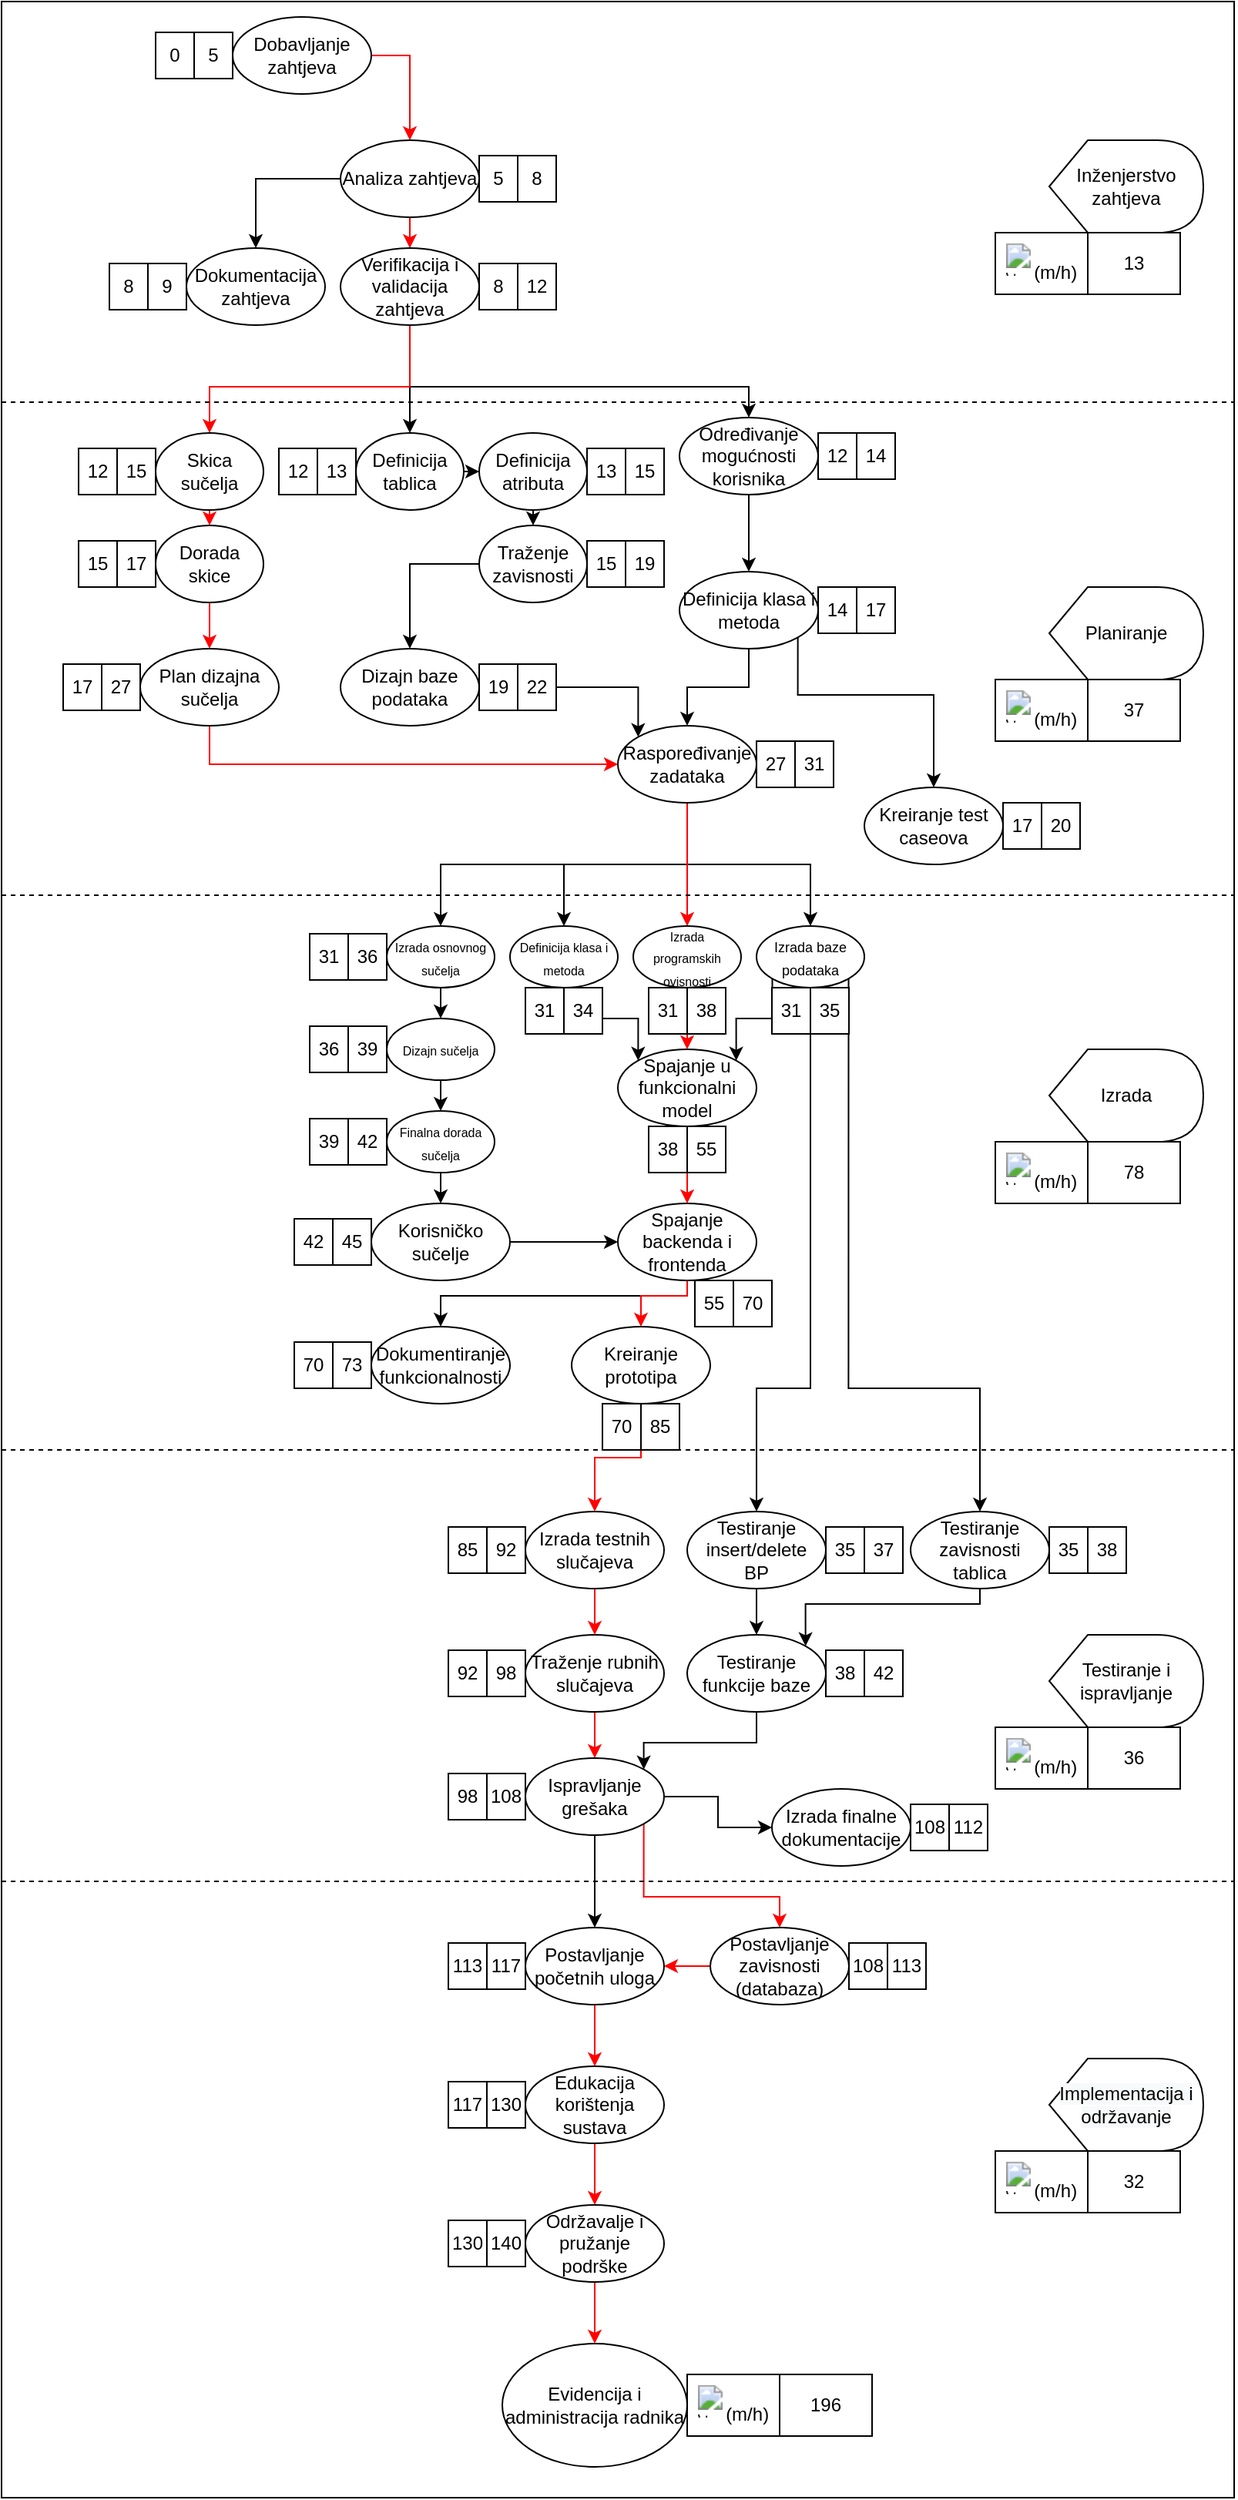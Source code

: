 <mxfile version="14.6.6" type="device"><diagram name="Page-1" id="42789a77-a242-8287-6e28-9cd8cfd52e62"><mxGraphModel dx="1955" dy="1945" grid="1" gridSize="10" guides="1" tooltips="1" connect="1" arrows="1" fold="1" page="1" pageScale="1" pageWidth="1100" pageHeight="850" background="#ffffff" math="0" shadow="0"><root><mxCell id="0"/><mxCell id="1" parent="0"/><mxCell id="-EKzuX5DPVBuCpc8iwE2-8" value="Evidencija i administracija radnika" style="ellipse;whiteSpace=wrap;html=1;" parent="1" vertex="1"><mxGeometry x="605" y="1140" width="120" height="80" as="geometry"/></mxCell><mxCell id="-EKzuX5DPVBuCpc8iwE2-26" value="Dokumentacija zahtjeva" style="ellipse;whiteSpace=wrap;html=1;" parent="1" vertex="1"><mxGeometry x="400" y="-220" width="90" height="50" as="geometry"/></mxCell><mxCell id="958VpjjS7NWP9Nh-z8AZ-1" style="edgeStyle=orthogonalEdgeStyle;rounded=0;orthogonalLoop=1;jettySize=auto;html=1;exitX=1;exitY=0.5;exitDx=0;exitDy=0;entryX=0.5;entryY=0;entryDx=0;entryDy=0;strokeColor=#FF0000;" parent="1" source="-EKzuX5DPVBuCpc8iwE2-27" target="-EKzuX5DPVBuCpc8iwE2-28" edge="1"><mxGeometry relative="1" as="geometry"/></mxCell><mxCell id="-EKzuX5DPVBuCpc8iwE2-27" value="Dobavljanje zahtjeva" style="ellipse;whiteSpace=wrap;html=1;" parent="1" vertex="1"><mxGeometry x="430" y="-370" width="90" height="50" as="geometry"/></mxCell><mxCell id="958VpjjS7NWP9Nh-z8AZ-2" style="edgeStyle=orthogonalEdgeStyle;rounded=0;orthogonalLoop=1;jettySize=auto;html=1;exitX=0.5;exitY=1;exitDx=0;exitDy=0;entryX=0.5;entryY=0;entryDx=0;entryDy=0;strokeColor=#FF0000;" parent="1" source="-EKzuX5DPVBuCpc8iwE2-28" target="-EKzuX5DPVBuCpc8iwE2-29" edge="1"><mxGeometry relative="1" as="geometry"/></mxCell><mxCell id="958VpjjS7NWP9Nh-z8AZ-3" style="edgeStyle=orthogonalEdgeStyle;rounded=0;orthogonalLoop=1;jettySize=auto;html=1;exitX=0;exitY=0.5;exitDx=0;exitDy=0;entryX=0.5;entryY=0;entryDx=0;entryDy=0;" parent="1" source="-EKzuX5DPVBuCpc8iwE2-28" target="-EKzuX5DPVBuCpc8iwE2-26" edge="1"><mxGeometry relative="1" as="geometry"/></mxCell><mxCell id="-EKzuX5DPVBuCpc8iwE2-28" value="Analiza zahtjeva" style="ellipse;whiteSpace=wrap;html=1;" parent="1" vertex="1"><mxGeometry x="500" y="-290" width="90" height="50" as="geometry"/></mxCell><mxCell id="958VpjjS7NWP9Nh-z8AZ-15" style="edgeStyle=orthogonalEdgeStyle;rounded=0;orthogonalLoop=1;jettySize=auto;html=1;exitX=0.5;exitY=1;exitDx=0;exitDy=0;entryX=0.5;entryY=0;entryDx=0;entryDy=0;" parent="1" source="-EKzuX5DPVBuCpc8iwE2-29" target="-EKzuX5DPVBuCpc8iwE2-36" edge="1"><mxGeometry relative="1" as="geometry"><Array as="points"><mxPoint x="545" y="-130"/><mxPoint x="765" y="-130"/></Array></mxGeometry></mxCell><mxCell id="Fo61fpbzyi86y7dkRGD0-9" style="edgeStyle=orthogonalEdgeStyle;rounded=0;orthogonalLoop=1;jettySize=auto;html=1;exitX=0.5;exitY=1;exitDx=0;exitDy=0;entryX=0.5;entryY=0;entryDx=0;entryDy=0;" parent="1" source="-EKzuX5DPVBuCpc8iwE2-29" target="Fo61fpbzyi86y7dkRGD0-5" edge="1"><mxGeometry relative="1" as="geometry"/></mxCell><mxCell id="Fo61fpbzyi86y7dkRGD0-15" style="edgeStyle=orthogonalEdgeStyle;rounded=0;orthogonalLoop=1;jettySize=auto;html=1;exitX=0.5;exitY=1;exitDx=0;exitDy=0;entryX=0.5;entryY=0;entryDx=0;entryDy=0;strokeColor=#FF0000;" parent="1" source="-EKzuX5DPVBuCpc8iwE2-29" target="Fo61fpbzyi86y7dkRGD0-13" edge="1"><mxGeometry relative="1" as="geometry"><Array as="points"><mxPoint x="545" y="-130"/><mxPoint x="415" y="-130"/></Array></mxGeometry></mxCell><mxCell id="-EKzuX5DPVBuCpc8iwE2-29" value="Verifikacija i validacija zahtjeva" style="ellipse;whiteSpace=wrap;html=1;" parent="1" vertex="1"><mxGeometry x="500" y="-220" width="90" height="50" as="geometry"/></mxCell><mxCell id="Fo61fpbzyi86y7dkRGD0-7" style="edgeStyle=orthogonalEdgeStyle;rounded=0;orthogonalLoop=1;jettySize=auto;html=1;exitX=1;exitY=0.5;exitDx=0;exitDy=0;entryX=0;entryY=0;entryDx=0;entryDy=0;" parent="1" source="-EKzuX5DPVBuCpc8iwE2-35" target="-EKzuX5DPVBuCpc8iwE2-37" edge="1"><mxGeometry relative="1" as="geometry"><Array as="points"><mxPoint x="693" y="65"/></Array></mxGeometry></mxCell><mxCell id="-EKzuX5DPVBuCpc8iwE2-35" value="Dizajn baze podataka" style="ellipse;whiteSpace=wrap;html=1;" parent="1" vertex="1"><mxGeometry x="500" y="40" width="90" height="50" as="geometry"/></mxCell><mxCell id="958VpjjS7NWP9Nh-z8AZ-16" style="edgeStyle=orthogonalEdgeStyle;rounded=0;orthogonalLoop=1;jettySize=auto;html=1;exitX=0.5;exitY=1;exitDx=0;exitDy=0;entryX=0.5;entryY=0;entryDx=0;entryDy=0;" parent="1" source="-EKzuX5DPVBuCpc8iwE2-36" target="-EKzuX5DPVBuCpc8iwE2-38" edge="1"><mxGeometry relative="1" as="geometry"/></mxCell><mxCell id="-EKzuX5DPVBuCpc8iwE2-36" value="Određivanje mogućnosti korisnika" style="ellipse;whiteSpace=wrap;html=1;" parent="1" vertex="1"><mxGeometry x="720" y="-110" width="90" height="50" as="geometry"/></mxCell><mxCell id="958VpjjS7NWP9Nh-z8AZ-34" style="edgeStyle=orthogonalEdgeStyle;rounded=0;orthogonalLoop=1;jettySize=auto;html=1;exitX=0.5;exitY=1;exitDx=0;exitDy=0;entryX=0.5;entryY=0;entryDx=0;entryDy=0;" parent="1" source="-EKzuX5DPVBuCpc8iwE2-37" target="-EKzuX5DPVBuCpc8iwE2-76" edge="1"><mxGeometry relative="1" as="geometry"/></mxCell><mxCell id="958VpjjS7NWP9Nh-z8AZ-36" style="edgeStyle=orthogonalEdgeStyle;rounded=0;orthogonalLoop=1;jettySize=auto;html=1;exitX=0.5;exitY=1;exitDx=0;exitDy=0;entryX=0.5;entryY=0;entryDx=0;entryDy=0;" parent="1" source="-EKzuX5DPVBuCpc8iwE2-37" target="-EKzuX5DPVBuCpc8iwE2-75" edge="1"><mxGeometry relative="1" as="geometry"/></mxCell><mxCell id="958VpjjS7NWP9Nh-z8AZ-37" style="edgeStyle=orthogonalEdgeStyle;rounded=0;orthogonalLoop=1;jettySize=auto;html=1;exitX=0.5;exitY=1;exitDx=0;exitDy=0;entryX=0.5;entryY=0;entryDx=0;entryDy=0;" parent="1" source="-EKzuX5DPVBuCpc8iwE2-37" target="-EKzuX5DPVBuCpc8iwE2-79" edge="1"><mxGeometry relative="1" as="geometry"/></mxCell><mxCell id="D9245nImvWVio5UjGNY8-1" style="edgeStyle=orthogonalEdgeStyle;rounded=0;orthogonalLoop=1;jettySize=auto;html=1;exitX=0.5;exitY=1;exitDx=0;exitDy=0;entryX=0.5;entryY=0;entryDx=0;entryDy=0;strokeColor=#FF0000;" parent="1" source="-EKzuX5DPVBuCpc8iwE2-37" target="-EKzuX5DPVBuCpc8iwE2-74" edge="1"><mxGeometry relative="1" as="geometry"/></mxCell><mxCell id="-EKzuX5DPVBuCpc8iwE2-37" value="Raspoređivanje zadataka" style="ellipse;whiteSpace=wrap;html=1;" parent="1" vertex="1"><mxGeometry x="680" y="90" width="90" height="50" as="geometry"/></mxCell><mxCell id="958VpjjS7NWP9Nh-z8AZ-18" style="edgeStyle=orthogonalEdgeStyle;rounded=0;orthogonalLoop=1;jettySize=auto;html=1;exitX=0.5;exitY=1;exitDx=0;exitDy=0;entryX=0.5;entryY=0;entryDx=0;entryDy=0;" parent="1" source="-EKzuX5DPVBuCpc8iwE2-38" target="-EKzuX5DPVBuCpc8iwE2-37" edge="1"><mxGeometry relative="1" as="geometry"/></mxCell><mxCell id="O1rTW6y0HgXT1HQwmAwx-6" style="edgeStyle=orthogonalEdgeStyle;rounded=0;orthogonalLoop=1;jettySize=auto;html=1;exitX=1;exitY=1;exitDx=0;exitDy=0;entryX=0.5;entryY=0;entryDx=0;entryDy=0;" edge="1" parent="1" source="-EKzuX5DPVBuCpc8iwE2-38" target="O1rTW6y0HgXT1HQwmAwx-1"><mxGeometry relative="1" as="geometry"><Array as="points"><mxPoint x="797" y="70"/><mxPoint x="885" y="70"/></Array></mxGeometry></mxCell><mxCell id="-EKzuX5DPVBuCpc8iwE2-38" value="Definicija klasa i metoda" style="ellipse;whiteSpace=wrap;html=1;" parent="1" vertex="1"><mxGeometry x="720" y="-10" width="90" height="50" as="geometry"/></mxCell><mxCell id="Fo61fpbzyi86y7dkRGD0-8" style="edgeStyle=orthogonalEdgeStyle;rounded=0;orthogonalLoop=1;jettySize=auto;html=1;exitX=0.5;exitY=1;exitDx=0;exitDy=0;entryX=0;entryY=0.5;entryDx=0;entryDy=0;strokeColor=#FF0000;" parent="1" source="-EKzuX5DPVBuCpc8iwE2-39" target="-EKzuX5DPVBuCpc8iwE2-37" edge="1"><mxGeometry relative="1" as="geometry"><Array as="points"><mxPoint x="415" y="115"/></Array></mxGeometry></mxCell><mxCell id="-EKzuX5DPVBuCpc8iwE2-39" value="Plan dizajna sučelja" style="ellipse;whiteSpace=wrap;html=1;" parent="1" vertex="1"><mxGeometry x="370" y="40" width="90" height="50" as="geometry"/></mxCell><mxCell id="Fo61fpbzyi86y7dkRGD0-20" style="edgeStyle=orthogonalEdgeStyle;rounded=0;orthogonalLoop=1;jettySize=auto;html=1;exitX=0.5;exitY=1;exitDx=0;exitDy=0;entryX=0.5;entryY=0;entryDx=0;entryDy=0;" parent="1" source="-EKzuX5DPVBuCpc8iwE2-48" target="-EKzuX5DPVBuCpc8iwE2-49" edge="1"><mxGeometry relative="1" as="geometry"><Array as="points"><mxPoint x="725" y="460"/><mxPoint x="565" y="460"/></Array></mxGeometry></mxCell><mxCell id="D9245nImvWVio5UjGNY8-2" style="edgeStyle=orthogonalEdgeStyle;rounded=0;orthogonalLoop=1;jettySize=auto;html=1;exitX=0.5;exitY=1;exitDx=0;exitDy=0;entryX=0.5;entryY=0;entryDx=0;entryDy=0;strokeColor=#FF0000;" parent="1" source="-EKzuX5DPVBuCpc8iwE2-48" target="Fo61fpbzyi86y7dkRGD0-18" edge="1"><mxGeometry relative="1" as="geometry"><Array as="points"><mxPoint x="725" y="460"/><mxPoint x="695" y="460"/></Array></mxGeometry></mxCell><mxCell id="-EKzuX5DPVBuCpc8iwE2-48" value="Spajanje backenda i frontenda" style="ellipse;whiteSpace=wrap;html=1;" parent="1" vertex="1"><mxGeometry x="680" y="400" width="90" height="50" as="geometry"/></mxCell><mxCell id="-EKzuX5DPVBuCpc8iwE2-49" value="Dokumentiranje&lt;br&gt;funkcionalnosti" style="ellipse;whiteSpace=wrap;html=1;" parent="1" vertex="1"><mxGeometry x="520" y="480" width="90" height="50" as="geometry"/></mxCell><mxCell id="958VpjjS7NWP9Nh-z8AZ-42" style="edgeStyle=orthogonalEdgeStyle;rounded=0;orthogonalLoop=1;jettySize=auto;html=1;exitX=1;exitY=0.5;exitDx=0;exitDy=0;entryX=0;entryY=0.5;entryDx=0;entryDy=0;" parent="1" source="-EKzuX5DPVBuCpc8iwE2-50" target="-EKzuX5DPVBuCpc8iwE2-48" edge="1"><mxGeometry relative="1" as="geometry"/></mxCell><mxCell id="-EKzuX5DPVBuCpc8iwE2-50" value="Korisničko sučelje" style="ellipse;whiteSpace=wrap;html=1;" parent="1" vertex="1"><mxGeometry x="520" y="400" width="90" height="50" as="geometry"/></mxCell><mxCell id="958VpjjS7NWP9Nh-z8AZ-41" style="edgeStyle=orthogonalEdgeStyle;rounded=0;orthogonalLoop=1;jettySize=auto;html=1;exitX=0.5;exitY=1;exitDx=0;exitDy=0;entryX=0.5;entryY=0;entryDx=0;entryDy=0;strokeColor=#FF0000;" parent="1" source="-EKzuX5DPVBuCpc8iwE2-51" target="-EKzuX5DPVBuCpc8iwE2-48" edge="1"><mxGeometry relative="1" as="geometry"/></mxCell><mxCell id="-EKzuX5DPVBuCpc8iwE2-51" value="Spajanje u funkcionalni model" style="ellipse;whiteSpace=wrap;html=1;" parent="1" vertex="1"><mxGeometry x="680" y="300" width="90" height="50" as="geometry"/></mxCell><mxCell id="958VpjjS7NWP9Nh-z8AZ-51" style="edgeStyle=orthogonalEdgeStyle;rounded=0;orthogonalLoop=1;jettySize=auto;html=1;exitX=0.5;exitY=1;exitDx=0;exitDy=0;entryX=0.5;entryY=0;entryDx=0;entryDy=0;strokeColor=#FF0000;" parent="1" source="-EKzuX5DPVBuCpc8iwE2-57" target="-EKzuX5DPVBuCpc8iwE2-59" edge="1"><mxGeometry relative="1" as="geometry"/></mxCell><mxCell id="-EKzuX5DPVBuCpc8iwE2-57" value="Traženje rubnih slučajeva" style="ellipse;whiteSpace=wrap;html=1;" parent="1" vertex="1"><mxGeometry x="620" y="680" width="90" height="50" as="geometry"/></mxCell><mxCell id="Fo61fpbzyi86y7dkRGD0-28" style="edgeStyle=orthogonalEdgeStyle;rounded=0;orthogonalLoop=1;jettySize=auto;html=1;exitX=0.5;exitY=1;exitDx=0;exitDy=0;entryX=0.5;entryY=0;entryDx=0;entryDy=0;" parent="1" source="-EKzuX5DPVBuCpc8iwE2-58" target="Fo61fpbzyi86y7dkRGD0-26" edge="1"><mxGeometry relative="1" as="geometry"/></mxCell><mxCell id="-EKzuX5DPVBuCpc8iwE2-58" value="Testiranje insert/delete&lt;br&gt;BP" style="ellipse;whiteSpace=wrap;html=1;" parent="1" vertex="1"><mxGeometry x="725" y="600" width="90" height="50" as="geometry"/></mxCell><mxCell id="958VpjjS7NWP9Nh-z8AZ-57" style="edgeStyle=orthogonalEdgeStyle;rounded=0;orthogonalLoop=1;jettySize=auto;html=1;exitX=0.5;exitY=1;exitDx=0;exitDy=0;entryX=0.5;entryY=0;entryDx=0;entryDy=0;" parent="1" source="-EKzuX5DPVBuCpc8iwE2-59" target="-EKzuX5DPVBuCpc8iwE2-69" edge="1"><mxGeometry relative="1" as="geometry"/></mxCell><mxCell id="Fo61fpbzyi86y7dkRGD0-33" style="edgeStyle=orthogonalEdgeStyle;rounded=0;orthogonalLoop=1;jettySize=auto;html=1;exitX=1;exitY=0.5;exitDx=0;exitDy=0;entryX=0;entryY=0.5;entryDx=0;entryDy=0;" parent="1" source="-EKzuX5DPVBuCpc8iwE2-59" target="Fo61fpbzyi86y7dkRGD0-30" edge="1"><mxGeometry relative="1" as="geometry"/></mxCell><mxCell id="Fo61fpbzyi86y7dkRGD0-35" style="edgeStyle=orthogonalEdgeStyle;rounded=0;orthogonalLoop=1;jettySize=auto;html=1;exitX=1;exitY=1;exitDx=0;exitDy=0;entryX=0.5;entryY=0;entryDx=0;entryDy=0;strokeColor=#FF0000;" parent="1" source="-EKzuX5DPVBuCpc8iwE2-59" target="-EKzuX5DPVBuCpc8iwE2-68" edge="1"><mxGeometry relative="1" as="geometry"><Array as="points"><mxPoint x="697" y="850"/><mxPoint x="785" y="850"/></Array></mxGeometry></mxCell><mxCell id="-EKzuX5DPVBuCpc8iwE2-59" value="Ispravljanje grešaka" style="ellipse;whiteSpace=wrap;html=1;" parent="1" vertex="1"><mxGeometry x="620" y="760" width="90" height="50" as="geometry"/></mxCell><mxCell id="958VpjjS7NWP9Nh-z8AZ-50" style="edgeStyle=orthogonalEdgeStyle;rounded=0;orthogonalLoop=1;jettySize=auto;html=1;exitX=0.5;exitY=1;exitDx=0;exitDy=0;entryX=0.5;entryY=0;entryDx=0;entryDy=0;strokeColor=#FF0000;" parent="1" source="-EKzuX5DPVBuCpc8iwE2-60" target="-EKzuX5DPVBuCpc8iwE2-57" edge="1"><mxGeometry relative="1" as="geometry"/></mxCell><mxCell id="-EKzuX5DPVBuCpc8iwE2-60" value="Izrada testnih slučajeva" style="ellipse;whiteSpace=wrap;html=1;" parent="1" vertex="1"><mxGeometry x="620" y="600" width="90" height="50" as="geometry"/></mxCell><mxCell id="958VpjjS7NWP9Nh-z8AZ-62" style="edgeStyle=orthogonalEdgeStyle;rounded=0;orthogonalLoop=1;jettySize=auto;html=1;exitX=0.5;exitY=1;exitDx=0;exitDy=0;entryX=0.5;entryY=0;entryDx=0;entryDy=0;strokeColor=#FF0000;" parent="1" source="-EKzuX5DPVBuCpc8iwE2-66" target="-EKzuX5DPVBuCpc8iwE2-8" edge="1"><mxGeometry relative="1" as="geometry"/></mxCell><mxCell id="-EKzuX5DPVBuCpc8iwE2-66" value="Održavalje i pružanje podrške" style="ellipse;whiteSpace=wrap;html=1;" parent="1" vertex="1"><mxGeometry x="620" y="1050" width="90" height="50" as="geometry"/></mxCell><mxCell id="958VpjjS7NWP9Nh-z8AZ-60" style="edgeStyle=orthogonalEdgeStyle;rounded=0;orthogonalLoop=1;jettySize=auto;html=1;exitX=0.5;exitY=1;exitDx=0;exitDy=0;entryX=0.5;entryY=0;entryDx=0;entryDy=0;strokeColor=#FF0000;" parent="1" source="-EKzuX5DPVBuCpc8iwE2-67" target="-EKzuX5DPVBuCpc8iwE2-66" edge="1"><mxGeometry relative="1" as="geometry"/></mxCell><mxCell id="-EKzuX5DPVBuCpc8iwE2-67" value="Edukacija korištenja sustava" style="ellipse;whiteSpace=wrap;html=1;" parent="1" vertex="1"><mxGeometry x="620" y="960" width="90" height="50" as="geometry"/></mxCell><mxCell id="958VpjjS7NWP9Nh-z8AZ-58" style="edgeStyle=orthogonalEdgeStyle;rounded=0;orthogonalLoop=1;jettySize=auto;html=1;exitX=0;exitY=0.5;exitDx=0;exitDy=0;entryX=1;entryY=0.5;entryDx=0;entryDy=0;strokeColor=#FF0000;" parent="1" source="-EKzuX5DPVBuCpc8iwE2-68" target="-EKzuX5DPVBuCpc8iwE2-69" edge="1"><mxGeometry relative="1" as="geometry"/></mxCell><mxCell id="-EKzuX5DPVBuCpc8iwE2-68" value="Postavljanje zavisnosti&lt;br&gt;(databaza)" style="ellipse;whiteSpace=wrap;html=1;" parent="1" vertex="1"><mxGeometry x="740" y="870" width="90" height="50" as="geometry"/></mxCell><mxCell id="958VpjjS7NWP9Nh-z8AZ-59" style="edgeStyle=orthogonalEdgeStyle;rounded=0;orthogonalLoop=1;jettySize=auto;html=1;exitX=0.5;exitY=1;exitDx=0;exitDy=0;entryX=0.5;entryY=0;entryDx=0;entryDy=0;strokeColor=#FF0000;" parent="1" source="-EKzuX5DPVBuCpc8iwE2-69" target="-EKzuX5DPVBuCpc8iwE2-67" edge="1"><mxGeometry relative="1" as="geometry"/></mxCell><mxCell id="-EKzuX5DPVBuCpc8iwE2-69" value="Postavljanje početnih uloga" style="ellipse;whiteSpace=wrap;html=1;" parent="1" vertex="1"><mxGeometry x="620" y="870" width="90" height="50" as="geometry"/></mxCell><mxCell id="958VpjjS7NWP9Nh-z8AZ-32" style="edgeStyle=orthogonalEdgeStyle;rounded=0;orthogonalLoop=1;jettySize=auto;html=1;exitX=0.5;exitY=1;exitDx=0;exitDy=0;entryX=0.5;entryY=0;entryDx=0;entryDy=0;strokeColor=#FF0000;" parent="1" source="-EKzuX5DPVBuCpc8iwE2-74" target="-EKzuX5DPVBuCpc8iwE2-51" edge="1"><mxGeometry relative="1" as="geometry"/></mxCell><mxCell id="-EKzuX5DPVBuCpc8iwE2-74" value="&lt;font style=&quot;font-size: 8px&quot;&gt;Izrada programskih ovisnosti&lt;/font&gt;" style="ellipse;whiteSpace=wrap;html=1;" parent="1" vertex="1"><mxGeometry x="690" y="220" width="70" height="40" as="geometry"/></mxCell><mxCell id="mgyu6oICFP7tpGP2mLkA-2" style="edgeStyle=orthogonalEdgeStyle;rounded=0;orthogonalLoop=1;jettySize=auto;html=1;exitX=0.5;exitY=1;exitDx=0;exitDy=0;entryX=0;entryY=0;entryDx=0;entryDy=0;" parent="1" source="-EKzuX5DPVBuCpc8iwE2-75" target="-EKzuX5DPVBuCpc8iwE2-51" edge="1"><mxGeometry relative="1" as="geometry"/></mxCell><mxCell id="-EKzuX5DPVBuCpc8iwE2-75" value="&lt;font style=&quot;font-size: 8px&quot;&gt;Definicija klasa i metoda&lt;/font&gt;" style="ellipse;whiteSpace=wrap;html=1;" parent="1" vertex="1"><mxGeometry x="610" y="220" width="70" height="40" as="geometry"/></mxCell><mxCell id="Fo61fpbzyi86y7dkRGD0-23" style="edgeStyle=orthogonalEdgeStyle;rounded=0;orthogonalLoop=1;jettySize=auto;html=1;exitX=1;exitY=1;exitDx=0;exitDy=0;entryX=0.5;entryY=0;entryDx=0;entryDy=0;" parent="1" source="-EKzuX5DPVBuCpc8iwE2-76" target="Fo61fpbzyi86y7dkRGD0-22" edge="1"><mxGeometry relative="1" as="geometry"><Array as="points"><mxPoint x="830" y="520"/><mxPoint x="915" y="520"/></Array></mxGeometry></mxCell><mxCell id="Fo61fpbzyi86y7dkRGD0-24" style="edgeStyle=orthogonalEdgeStyle;rounded=0;orthogonalLoop=1;jettySize=auto;html=1;exitX=0;exitY=1;exitDx=0;exitDy=0;entryX=1;entryY=0;entryDx=0;entryDy=0;" parent="1" source="-EKzuX5DPVBuCpc8iwE2-76" target="-EKzuX5DPVBuCpc8iwE2-51" edge="1"><mxGeometry relative="1" as="geometry"/></mxCell><mxCell id="Fo61fpbzyi86y7dkRGD0-25" style="edgeStyle=orthogonalEdgeStyle;rounded=0;orthogonalLoop=1;jettySize=auto;html=1;exitX=0.5;exitY=1;exitDx=0;exitDy=0;entryX=0.5;entryY=0;entryDx=0;entryDy=0;" parent="1" source="-EKzuX5DPVBuCpc8iwE2-76" target="-EKzuX5DPVBuCpc8iwE2-58" edge="1"><mxGeometry relative="1" as="geometry"><Array as="points"><mxPoint x="805" y="520"/><mxPoint x="770" y="520"/></Array></mxGeometry></mxCell><mxCell id="-EKzuX5DPVBuCpc8iwE2-76" value="&lt;font style=&quot;font-size: 9px&quot;&gt;Izrada baze podataka&lt;/font&gt;" style="ellipse;whiteSpace=wrap;html=1;" parent="1" vertex="1"><mxGeometry x="770" y="220" width="70" height="40" as="geometry"/></mxCell><mxCell id="958VpjjS7NWP9Nh-z8AZ-39" style="edgeStyle=orthogonalEdgeStyle;rounded=0;orthogonalLoop=1;jettySize=auto;html=1;exitX=0.5;exitY=1;exitDx=0;exitDy=0;entryX=0.5;entryY=0;entryDx=0;entryDy=0;" parent="1" source="-EKzuX5DPVBuCpc8iwE2-77" target="-EKzuX5DPVBuCpc8iwE2-78" edge="1"><mxGeometry relative="1" as="geometry"/></mxCell><mxCell id="-EKzuX5DPVBuCpc8iwE2-77" value="&lt;font style=&quot;font-size: 8px&quot;&gt;Dizajn sučelja&lt;/font&gt;" style="ellipse;whiteSpace=wrap;html=1;" parent="1" vertex="1"><mxGeometry x="530" y="280" width="70" height="40" as="geometry"/></mxCell><mxCell id="958VpjjS7NWP9Nh-z8AZ-40" style="edgeStyle=orthogonalEdgeStyle;rounded=0;orthogonalLoop=1;jettySize=auto;html=1;exitX=0.5;exitY=1;exitDx=0;exitDy=0;entryX=0.5;entryY=0;entryDx=0;entryDy=0;" parent="1" source="-EKzuX5DPVBuCpc8iwE2-78" target="-EKzuX5DPVBuCpc8iwE2-50" edge="1"><mxGeometry relative="1" as="geometry"/></mxCell><mxCell id="-EKzuX5DPVBuCpc8iwE2-78" value="&lt;font style=&quot;font-size: 8px&quot;&gt;Finalna dorada sučelja&lt;/font&gt;" style="ellipse;whiteSpace=wrap;html=1;" parent="1" vertex="1"><mxGeometry x="530" y="340" width="70" height="40" as="geometry"/></mxCell><mxCell id="958VpjjS7NWP9Nh-z8AZ-38" style="edgeStyle=orthogonalEdgeStyle;rounded=0;orthogonalLoop=1;jettySize=auto;html=1;exitX=0.5;exitY=1;exitDx=0;exitDy=0;entryX=0.5;entryY=0;entryDx=0;entryDy=0;" parent="1" source="-EKzuX5DPVBuCpc8iwE2-79" target="-EKzuX5DPVBuCpc8iwE2-77" edge="1"><mxGeometry relative="1" as="geometry"/></mxCell><mxCell id="-EKzuX5DPVBuCpc8iwE2-79" value="&lt;font style=&quot;font-size: 8px&quot;&gt;Izrada osnovnog sučelja&lt;/font&gt;" style="ellipse;whiteSpace=wrap;html=1;" parent="1" vertex="1"><mxGeometry x="530" y="220" width="70" height="40" as="geometry"/></mxCell><mxCell id="958VpjjS7NWP9Nh-z8AZ-5" value="Inženjerstvo zahtjeva" style="shape=display;whiteSpace=wrap;html=1;fillColor=none;" parent="1" vertex="1"><mxGeometry x="960" y="-290" width="100" height="60" as="geometry"/></mxCell><mxCell id="958VpjjS7NWP9Nh-z8AZ-6" value="Planiranje" style="shape=display;whiteSpace=wrap;html=1;fillColor=none;" parent="1" vertex="1"><mxGeometry x="960" width="100" height="60" as="geometry"/></mxCell><mxCell id="958VpjjS7NWP9Nh-z8AZ-20" value="Izrada" style="shape=display;whiteSpace=wrap;html=1;fillColor=none;" parent="1" vertex="1"><mxGeometry x="960" y="300" width="100" height="60" as="geometry"/></mxCell><mxCell id="958VpjjS7NWP9Nh-z8AZ-22" value="" style="endArrow=none;dashed=1;html=1;" parent="1" edge="1"><mxGeometry width="50" height="50" relative="1" as="geometry"><mxPoint x="280" y="-120" as="sourcePoint"/><mxPoint x="1080" y="-120" as="targetPoint"/></mxGeometry></mxCell><mxCell id="958VpjjS7NWP9Nh-z8AZ-33" value="" style="endArrow=none;dashed=1;html=1;" parent="1" edge="1"><mxGeometry width="50" height="50" relative="1" as="geometry"><mxPoint x="280" y="200" as="sourcePoint"/><mxPoint x="1080" y="200" as="targetPoint"/></mxGeometry></mxCell><mxCell id="958VpjjS7NWP9Nh-z8AZ-44" value="" style="endArrow=none;dashed=1;html=1;" parent="1" edge="1"><mxGeometry width="50" height="50" relative="1" as="geometry"><mxPoint x="280" y="560" as="sourcePoint"/><mxPoint x="1080" y="560" as="targetPoint"/></mxGeometry></mxCell><mxCell id="958VpjjS7NWP9Nh-z8AZ-45" value="Testiranje i ispravljanje" style="shape=display;whiteSpace=wrap;html=1;fillColor=none;" parent="1" vertex="1"><mxGeometry x="960" y="680" width="100" height="60" as="geometry"/></mxCell><mxCell id="958VpjjS7NWP9Nh-z8AZ-53" value="" style="endArrow=none;dashed=1;html=1;" parent="1" edge="1"><mxGeometry width="50" height="50" relative="1" as="geometry"><mxPoint x="280" y="840" as="sourcePoint"/><mxPoint x="1080" y="840" as="targetPoint"/></mxGeometry></mxCell><mxCell id="958VpjjS7NWP9Nh-z8AZ-56" value="&#10;&#10;&lt;span style=&quot;color: rgb(0, 0, 0); font-family: helvetica; font-size: 12px; font-style: normal; font-weight: 400; letter-spacing: normal; text-align: center; text-indent: 0px; text-transform: none; word-spacing: 0px; background-color: rgb(248, 249, 250); display: inline; float: none;&quot;&gt;Implementacija i održavanje&lt;/span&gt;&#10;&#10;" style="shape=display;whiteSpace=wrap;html=1;fillColor=none;" parent="1" vertex="1"><mxGeometry x="960" y="955" width="100" height="60" as="geometry"/></mxCell><mxCell id="Fo61fpbzyi86y7dkRGD0-11" style="edgeStyle=orthogonalEdgeStyle;rounded=0;orthogonalLoop=1;jettySize=auto;html=1;exitX=0.5;exitY=1;exitDx=0;exitDy=0;entryX=0.5;entryY=0;entryDx=0;entryDy=0;" parent="1" source="Fo61fpbzyi86y7dkRGD0-1" target="Fo61fpbzyi86y7dkRGD0-4" edge="1"><mxGeometry relative="1" as="geometry"/></mxCell><mxCell id="Fo61fpbzyi86y7dkRGD0-1" value="Definicija atributa" style="ellipse;whiteSpace=wrap;html=1;" parent="1" vertex="1"><mxGeometry x="590" y="-100" width="70" height="50" as="geometry"/></mxCell><mxCell id="Fo61fpbzyi86y7dkRGD0-12" style="edgeStyle=orthogonalEdgeStyle;rounded=0;orthogonalLoop=1;jettySize=auto;html=1;exitX=0;exitY=0.5;exitDx=0;exitDy=0;entryX=0.5;entryY=0;entryDx=0;entryDy=0;" parent="1" source="Fo61fpbzyi86y7dkRGD0-4" target="-EKzuX5DPVBuCpc8iwE2-35" edge="1"><mxGeometry relative="1" as="geometry"/></mxCell><mxCell id="Fo61fpbzyi86y7dkRGD0-4" value="Traženje zavisnosti" style="ellipse;whiteSpace=wrap;html=1;" parent="1" vertex="1"><mxGeometry x="590" y="-40" width="70" height="50" as="geometry"/></mxCell><mxCell id="Fo61fpbzyi86y7dkRGD0-10" style="edgeStyle=orthogonalEdgeStyle;rounded=0;orthogonalLoop=1;jettySize=auto;html=1;exitX=1;exitY=0.5;exitDx=0;exitDy=0;entryX=0;entryY=0.5;entryDx=0;entryDy=0;" parent="1" source="Fo61fpbzyi86y7dkRGD0-5" target="Fo61fpbzyi86y7dkRGD0-1" edge="1"><mxGeometry relative="1" as="geometry"/></mxCell><mxCell id="Fo61fpbzyi86y7dkRGD0-5" value="Definicija tablica" style="ellipse;whiteSpace=wrap;html=1;" parent="1" vertex="1"><mxGeometry x="510" y="-100" width="70" height="50" as="geometry"/></mxCell><mxCell id="Fo61fpbzyi86y7dkRGD0-16" style="edgeStyle=orthogonalEdgeStyle;rounded=0;orthogonalLoop=1;jettySize=auto;html=1;exitX=0.5;exitY=1;exitDx=0;exitDy=0;entryX=0.5;entryY=0;entryDx=0;entryDy=0;strokeColor=#FF0000;" parent="1" source="Fo61fpbzyi86y7dkRGD0-13" target="Fo61fpbzyi86y7dkRGD0-14" edge="1"><mxGeometry relative="1" as="geometry"/></mxCell><mxCell id="Fo61fpbzyi86y7dkRGD0-13" value="Skica sučelja" style="ellipse;whiteSpace=wrap;html=1;" parent="1" vertex="1"><mxGeometry x="380" y="-100" width="70" height="50" as="geometry"/></mxCell><mxCell id="Fo61fpbzyi86y7dkRGD0-17" style="edgeStyle=orthogonalEdgeStyle;rounded=0;orthogonalLoop=1;jettySize=auto;html=1;exitX=0.5;exitY=1;exitDx=0;exitDy=0;entryX=0.5;entryY=0;entryDx=0;entryDy=0;strokeColor=#FF0000;" parent="1" source="Fo61fpbzyi86y7dkRGD0-14" target="-EKzuX5DPVBuCpc8iwE2-39" edge="1"><mxGeometry relative="1" as="geometry"/></mxCell><mxCell id="Fo61fpbzyi86y7dkRGD0-14" value="Dorada skice" style="ellipse;whiteSpace=wrap;html=1;" parent="1" vertex="1"><mxGeometry x="380" y="-40" width="70" height="50" as="geometry"/></mxCell><mxCell id="Fo61fpbzyi86y7dkRGD0-21" style="edgeStyle=orthogonalEdgeStyle;rounded=0;orthogonalLoop=1;jettySize=auto;html=1;exitX=0.5;exitY=1;exitDx=0;exitDy=0;entryX=0.5;entryY=0;entryDx=0;entryDy=0;strokeColor=#FF0000;" parent="1" source="Fo61fpbzyi86y7dkRGD0-18" target="-EKzuX5DPVBuCpc8iwE2-60" edge="1"><mxGeometry relative="1" as="geometry"/></mxCell><mxCell id="Fo61fpbzyi86y7dkRGD0-18" value="Kreiranje prototipa" style="ellipse;whiteSpace=wrap;html=1;" parent="1" vertex="1"><mxGeometry x="650" y="480" width="90" height="50" as="geometry"/></mxCell><mxCell id="Fo61fpbzyi86y7dkRGD0-29" style="edgeStyle=orthogonalEdgeStyle;rounded=0;orthogonalLoop=1;jettySize=auto;html=1;exitX=0.5;exitY=1;exitDx=0;exitDy=0;entryX=1;entryY=0;entryDx=0;entryDy=0;" parent="1" source="Fo61fpbzyi86y7dkRGD0-22" target="Fo61fpbzyi86y7dkRGD0-26" edge="1"><mxGeometry relative="1" as="geometry"><Array as="points"><mxPoint x="915" y="660"/><mxPoint x="802" y="660"/></Array></mxGeometry></mxCell><mxCell id="Fo61fpbzyi86y7dkRGD0-22" value="Testiranje&lt;br&gt;zavisnosti&lt;br&gt;tablica" style="ellipse;whiteSpace=wrap;html=1;" parent="1" vertex="1"><mxGeometry x="870" y="600" width="90" height="50" as="geometry"/></mxCell><mxCell id="Fo61fpbzyi86y7dkRGD0-32" style="edgeStyle=orthogonalEdgeStyle;rounded=0;orthogonalLoop=1;jettySize=auto;html=1;exitX=0.5;exitY=1;exitDx=0;exitDy=0;entryX=1;entryY=0;entryDx=0;entryDy=0;" parent="1" source="Fo61fpbzyi86y7dkRGD0-26" target="-EKzuX5DPVBuCpc8iwE2-59" edge="1"><mxGeometry relative="1" as="geometry"><Array as="points"><mxPoint x="770" y="750"/><mxPoint x="697" y="750"/></Array></mxGeometry></mxCell><mxCell id="Fo61fpbzyi86y7dkRGD0-26" value="Testiranje&lt;br&gt;funkcije baze" style="ellipse;whiteSpace=wrap;html=1;" parent="1" vertex="1"><mxGeometry x="725" y="680" width="90" height="50" as="geometry"/></mxCell><mxCell id="Fo61fpbzyi86y7dkRGD0-30" value="Izrada finalne dokumentacije" style="ellipse;whiteSpace=wrap;html=1;" parent="1" vertex="1"><mxGeometry x="780" y="780" width="90" height="50" as="geometry"/></mxCell><mxCell id="Fo61fpbzyi86y7dkRGD0-432" value="" style="shape=table;html=1;whiteSpace=wrap;startSize=0;container=1;collapsible=0;childLayout=tableLayout;" parent="1" vertex="1"><mxGeometry x="725" y="1160" width="120" height="40" as="geometry"/></mxCell><mxCell id="Fo61fpbzyi86y7dkRGD0-433" value="" style="shape=partialRectangle;html=1;whiteSpace=wrap;collapsible=0;dropTarget=0;pointerEvents=0;fillColor=none;top=0;left=0;bottom=0;right=0;points=[[0,0.5],[1,0.5]];portConstraint=eastwest;" parent="Fo61fpbzyi86y7dkRGD0-432" vertex="1"><mxGeometry width="120" height="40" as="geometry"/></mxCell><mxCell id="Fo61fpbzyi86y7dkRGD0-434" value="&lt;img src=&quot;https://wikimedia.org/api/rest_v1/media/math/render/svg/92795a77657ae4e5746d1e5d8aa40151e176e723&quot; class=&quot;mwe-math-fallback-image-inline&quot; alt=&quot;\textstyle\sum&quot; style=&quot;border: 0px ; vertical-align: -0.838ex ; margin: 0px ; display: inline-block ; color: rgb(32 , 33 , 34) ; font-family: sans-serif ; font-size: 14px ; background-color: rgb(255 , 255 , 255) ; width: 2.454ex ; height: 2.843ex&quot;&gt;(m/h)" style="shape=partialRectangle;html=1;whiteSpace=wrap;connectable=0;overflow=hidden;fillColor=none;top=0;left=0;bottom=0;right=0;" parent="Fo61fpbzyi86y7dkRGD0-433" vertex="1"><mxGeometry width="60" height="40" as="geometry"/></mxCell><mxCell id="Fo61fpbzyi86y7dkRGD0-435" value="196" style="shape=partialRectangle;html=1;whiteSpace=wrap;connectable=0;overflow=hidden;fillColor=none;top=0;left=0;bottom=0;right=0;" parent="Fo61fpbzyi86y7dkRGD0-433" vertex="1"><mxGeometry x="60" width="60" height="40" as="geometry"/></mxCell><mxCell id="Fo61fpbzyi86y7dkRGD0-436" value="" style="shape=table;html=1;whiteSpace=wrap;startSize=0;container=1;collapsible=0;childLayout=tableLayout;" parent="1" vertex="1"><mxGeometry x="925" y="-230" width="120" height="40" as="geometry"/></mxCell><mxCell id="Fo61fpbzyi86y7dkRGD0-437" value="" style="shape=partialRectangle;html=1;whiteSpace=wrap;collapsible=0;dropTarget=0;pointerEvents=0;fillColor=none;top=0;left=0;bottom=0;right=0;points=[[0,0.5],[1,0.5]];portConstraint=eastwest;" parent="Fo61fpbzyi86y7dkRGD0-436" vertex="1"><mxGeometry width="120" height="40" as="geometry"/></mxCell><mxCell id="Fo61fpbzyi86y7dkRGD0-438" value="&lt;img src=&quot;https://wikimedia.org/api/rest_v1/media/math/render/svg/92795a77657ae4e5746d1e5d8aa40151e176e723&quot; class=&quot;mwe-math-fallback-image-inline&quot; alt=&quot;\textstyle\sum&quot; style=&quot;border: 0px ; vertical-align: -0.838ex ; margin: 0px ; display: inline-block ; color: rgb(32 , 33 , 34) ; font-family: sans-serif ; font-size: 14px ; background-color: rgb(255 , 255 , 255) ; width: 2.454ex ; height: 2.843ex&quot;&gt;(m/h)" style="shape=partialRectangle;html=1;whiteSpace=wrap;connectable=0;overflow=hidden;fillColor=none;top=0;left=0;bottom=0;right=0;" parent="Fo61fpbzyi86y7dkRGD0-437" vertex="1"><mxGeometry width="60" height="40" as="geometry"/></mxCell><mxCell id="Fo61fpbzyi86y7dkRGD0-439" value="13" style="shape=partialRectangle;html=1;whiteSpace=wrap;connectable=0;overflow=hidden;fillColor=none;top=0;left=0;bottom=0;right=0;" parent="Fo61fpbzyi86y7dkRGD0-437" vertex="1"><mxGeometry x="60" width="60" height="40" as="geometry"/></mxCell><mxCell id="Fo61fpbzyi86y7dkRGD0-440" value="" style="shape=table;html=1;whiteSpace=wrap;startSize=0;container=1;collapsible=0;childLayout=tableLayout;" parent="1" vertex="1"><mxGeometry x="925" y="60" width="120" height="40" as="geometry"/></mxCell><mxCell id="Fo61fpbzyi86y7dkRGD0-441" value="" style="shape=partialRectangle;html=1;whiteSpace=wrap;collapsible=0;dropTarget=0;pointerEvents=0;fillColor=none;top=0;left=0;bottom=0;right=0;points=[[0,0.5],[1,0.5]];portConstraint=eastwest;" parent="Fo61fpbzyi86y7dkRGD0-440" vertex="1"><mxGeometry width="120" height="40" as="geometry"/></mxCell><mxCell id="Fo61fpbzyi86y7dkRGD0-442" value="&lt;img src=&quot;https://wikimedia.org/api/rest_v1/media/math/render/svg/92795a77657ae4e5746d1e5d8aa40151e176e723&quot; class=&quot;mwe-math-fallback-image-inline&quot; alt=&quot;\textstyle\sum&quot; style=&quot;border: 0px ; vertical-align: -0.838ex ; margin: 0px ; display: inline-block ; color: rgb(32 , 33 , 34) ; font-family: sans-serif ; font-size: 14px ; background-color: rgb(255 , 255 , 255) ; width: 2.454ex ; height: 2.843ex&quot;&gt;(m/h)" style="shape=partialRectangle;html=1;whiteSpace=wrap;connectable=0;overflow=hidden;fillColor=none;top=0;left=0;bottom=0;right=0;" parent="Fo61fpbzyi86y7dkRGD0-441" vertex="1"><mxGeometry width="60" height="40" as="geometry"/></mxCell><mxCell id="Fo61fpbzyi86y7dkRGD0-443" value="37" style="shape=partialRectangle;html=1;whiteSpace=wrap;connectable=0;overflow=hidden;fillColor=none;top=0;left=0;bottom=0;right=0;" parent="Fo61fpbzyi86y7dkRGD0-441" vertex="1"><mxGeometry x="60" width="60" height="40" as="geometry"/></mxCell><mxCell id="Fo61fpbzyi86y7dkRGD0-444" value="" style="shape=table;html=1;whiteSpace=wrap;startSize=0;container=1;collapsible=0;childLayout=tableLayout;" parent="1" vertex="1"><mxGeometry x="925" y="360" width="120" height="40" as="geometry"/></mxCell><mxCell id="Fo61fpbzyi86y7dkRGD0-445" value="" style="shape=partialRectangle;html=1;whiteSpace=wrap;collapsible=0;dropTarget=0;pointerEvents=0;fillColor=none;top=0;left=0;bottom=0;right=0;points=[[0,0.5],[1,0.5]];portConstraint=eastwest;" parent="Fo61fpbzyi86y7dkRGD0-444" vertex="1"><mxGeometry width="120" height="40" as="geometry"/></mxCell><mxCell id="Fo61fpbzyi86y7dkRGD0-446" value="&lt;img src=&quot;https://wikimedia.org/api/rest_v1/media/math/render/svg/92795a77657ae4e5746d1e5d8aa40151e176e723&quot; class=&quot;mwe-math-fallback-image-inline&quot; alt=&quot;\textstyle\sum&quot; style=&quot;border: 0px ; vertical-align: -0.838ex ; margin: 0px ; display: inline-block ; color: rgb(32 , 33 , 34) ; font-family: sans-serif ; font-size: 14px ; background-color: rgb(255 , 255 , 255) ; width: 2.454ex ; height: 2.843ex&quot;&gt;(m/h)" style="shape=partialRectangle;html=1;whiteSpace=wrap;connectable=0;overflow=hidden;fillColor=none;top=0;left=0;bottom=0;right=0;" parent="Fo61fpbzyi86y7dkRGD0-445" vertex="1"><mxGeometry width="60" height="40" as="geometry"/></mxCell><mxCell id="Fo61fpbzyi86y7dkRGD0-447" value="78" style="shape=partialRectangle;html=1;whiteSpace=wrap;connectable=0;overflow=hidden;fillColor=none;top=0;left=0;bottom=0;right=0;" parent="Fo61fpbzyi86y7dkRGD0-445" vertex="1"><mxGeometry x="60" width="60" height="40" as="geometry"/></mxCell><mxCell id="Fo61fpbzyi86y7dkRGD0-448" value="" style="shape=table;html=1;whiteSpace=wrap;startSize=0;container=1;collapsible=0;childLayout=tableLayout;" parent="1" vertex="1"><mxGeometry x="925" y="740" width="120" height="40" as="geometry"/></mxCell><mxCell id="Fo61fpbzyi86y7dkRGD0-449" value="" style="shape=partialRectangle;html=1;whiteSpace=wrap;collapsible=0;dropTarget=0;pointerEvents=0;fillColor=none;top=0;left=0;bottom=0;right=0;points=[[0,0.5],[1,0.5]];portConstraint=eastwest;" parent="Fo61fpbzyi86y7dkRGD0-448" vertex="1"><mxGeometry width="120" height="40" as="geometry"/></mxCell><mxCell id="Fo61fpbzyi86y7dkRGD0-450" value="&lt;img src=&quot;https://wikimedia.org/api/rest_v1/media/math/render/svg/92795a77657ae4e5746d1e5d8aa40151e176e723&quot; class=&quot;mwe-math-fallback-image-inline&quot; alt=&quot;\textstyle\sum&quot; style=&quot;border: 0px ; vertical-align: -0.838ex ; margin: 0px ; display: inline-block ; color: rgb(32 , 33 , 34) ; font-family: sans-serif ; font-size: 14px ; background-color: rgb(255 , 255 , 255) ; width: 2.454ex ; height: 2.843ex&quot;&gt;(m/h)" style="shape=partialRectangle;html=1;whiteSpace=wrap;connectable=0;overflow=hidden;fillColor=none;top=0;left=0;bottom=0;right=0;" parent="Fo61fpbzyi86y7dkRGD0-449" vertex="1"><mxGeometry width="60" height="40" as="geometry"/></mxCell><mxCell id="Fo61fpbzyi86y7dkRGD0-451" value="36" style="shape=partialRectangle;html=1;whiteSpace=wrap;connectable=0;overflow=hidden;fillColor=none;top=0;left=0;bottom=0;right=0;" parent="Fo61fpbzyi86y7dkRGD0-449" vertex="1"><mxGeometry x="60" width="60" height="40" as="geometry"/></mxCell><mxCell id="Fo61fpbzyi86y7dkRGD0-452" value="" style="shape=table;html=1;whiteSpace=wrap;startSize=0;container=1;collapsible=0;childLayout=tableLayout;" parent="1" vertex="1"><mxGeometry x="925" y="1015" width="120" height="40" as="geometry"/></mxCell><mxCell id="Fo61fpbzyi86y7dkRGD0-453" value="" style="shape=partialRectangle;html=1;whiteSpace=wrap;collapsible=0;dropTarget=0;pointerEvents=0;fillColor=none;top=0;left=0;bottom=0;right=0;points=[[0,0.5],[1,0.5]];portConstraint=eastwest;" parent="Fo61fpbzyi86y7dkRGD0-452" vertex="1"><mxGeometry width="120" height="40" as="geometry"/></mxCell><mxCell id="Fo61fpbzyi86y7dkRGD0-454" value="&lt;img src=&quot;https://wikimedia.org/api/rest_v1/media/math/render/svg/92795a77657ae4e5746d1e5d8aa40151e176e723&quot; class=&quot;mwe-math-fallback-image-inline&quot; alt=&quot;\textstyle\sum&quot; style=&quot;border: 0px ; vertical-align: -0.838ex ; margin: 0px ; display: inline-block ; color: rgb(32 , 33 , 34) ; font-family: sans-serif ; font-size: 14px ; background-color: rgb(255 , 255 , 255) ; width: 2.454ex ; height: 2.843ex&quot;&gt;(m/h)" style="shape=partialRectangle;html=1;whiteSpace=wrap;connectable=0;overflow=hidden;fillColor=none;top=0;left=0;bottom=0;right=0;" parent="Fo61fpbzyi86y7dkRGD0-453" vertex="1"><mxGeometry width="60" height="40" as="geometry"/></mxCell><mxCell id="Fo61fpbzyi86y7dkRGD0-455" value="32" style="shape=partialRectangle;html=1;whiteSpace=wrap;connectable=0;overflow=hidden;fillColor=none;top=0;left=0;bottom=0;right=0;" parent="Fo61fpbzyi86y7dkRGD0-453" vertex="1"><mxGeometry x="60" width="60" height="40" as="geometry"/></mxCell><mxCell id="ZuaNhYJw9HNvEJvPDz-t-9" value="" style="shape=table;html=1;whiteSpace=wrap;startSize=0;container=1;collapsible=0;childLayout=tableLayout;" parent="1" vertex="1"><mxGeometry x="590" y="-280" width="50" height="30" as="geometry"/></mxCell><mxCell id="ZuaNhYJw9HNvEJvPDz-t-10" value="" style="shape=partialRectangle;html=1;whiteSpace=wrap;collapsible=0;dropTarget=0;pointerEvents=0;fillColor=none;top=0;left=0;bottom=0;right=0;points=[[0,0.5],[1,0.5]];portConstraint=eastwest;" parent="ZuaNhYJw9HNvEJvPDz-t-9" vertex="1"><mxGeometry width="50" height="30" as="geometry"/></mxCell><mxCell id="ZuaNhYJw9HNvEJvPDz-t-11" value="5" style="shape=partialRectangle;html=1;whiteSpace=wrap;connectable=0;overflow=hidden;fillColor=none;top=0;left=0;bottom=0;right=0;" parent="ZuaNhYJw9HNvEJvPDz-t-10" vertex="1"><mxGeometry width="25" height="30" as="geometry"/></mxCell><mxCell id="ZuaNhYJw9HNvEJvPDz-t-12" value="8" style="shape=partialRectangle;html=1;whiteSpace=wrap;connectable=0;overflow=hidden;fillColor=none;top=0;left=0;bottom=0;right=0;" parent="ZuaNhYJw9HNvEJvPDz-t-10" vertex="1"><mxGeometry x="25" width="25" height="30" as="geometry"/></mxCell><mxCell id="ZuaNhYJw9HNvEJvPDz-t-13" value="" style="shape=table;html=1;whiteSpace=wrap;startSize=0;container=1;collapsible=0;childLayout=tableLayout;" parent="1" vertex="1"><mxGeometry x="590" y="-210" width="50" height="30" as="geometry"/></mxCell><mxCell id="ZuaNhYJw9HNvEJvPDz-t-14" value="" style="shape=partialRectangle;html=1;whiteSpace=wrap;collapsible=0;dropTarget=0;pointerEvents=0;fillColor=none;top=0;left=0;bottom=0;right=0;points=[[0,0.5],[1,0.5]];portConstraint=eastwest;" parent="ZuaNhYJw9HNvEJvPDz-t-13" vertex="1"><mxGeometry width="50" height="30" as="geometry"/></mxCell><mxCell id="ZuaNhYJw9HNvEJvPDz-t-15" value="8" style="shape=partialRectangle;html=1;whiteSpace=wrap;connectable=0;overflow=hidden;fillColor=none;top=0;left=0;bottom=0;right=0;" parent="ZuaNhYJw9HNvEJvPDz-t-14" vertex="1"><mxGeometry width="25" height="30" as="geometry"/></mxCell><mxCell id="ZuaNhYJw9HNvEJvPDz-t-16" value="12" style="shape=partialRectangle;html=1;whiteSpace=wrap;connectable=0;overflow=hidden;fillColor=none;top=0;left=0;bottom=0;right=0;" parent="ZuaNhYJw9HNvEJvPDz-t-14" vertex="1"><mxGeometry x="25" width="25" height="30" as="geometry"/></mxCell><mxCell id="ZuaNhYJw9HNvEJvPDz-t-21" value="" style="shape=table;html=1;whiteSpace=wrap;startSize=0;container=1;collapsible=0;childLayout=tableLayout;" parent="1" vertex="1"><mxGeometry x="660" y="-90" width="50" height="30" as="geometry"/></mxCell><mxCell id="ZuaNhYJw9HNvEJvPDz-t-22" value="" style="shape=partialRectangle;html=1;whiteSpace=wrap;collapsible=0;dropTarget=0;pointerEvents=0;fillColor=none;top=0;left=0;bottom=0;right=0;points=[[0,0.5],[1,0.5]];portConstraint=eastwest;" parent="ZuaNhYJw9HNvEJvPDz-t-21" vertex="1"><mxGeometry width="50" height="30" as="geometry"/></mxCell><mxCell id="ZuaNhYJw9HNvEJvPDz-t-23" value="13" style="shape=partialRectangle;html=1;whiteSpace=wrap;connectable=0;overflow=hidden;fillColor=none;top=0;left=0;bottom=0;right=0;" parent="ZuaNhYJw9HNvEJvPDz-t-22" vertex="1"><mxGeometry width="25" height="30" as="geometry"/></mxCell><mxCell id="ZuaNhYJw9HNvEJvPDz-t-24" value="15" style="shape=partialRectangle;html=1;whiteSpace=wrap;connectable=0;overflow=hidden;fillColor=none;top=0;left=0;bottom=0;right=0;" parent="ZuaNhYJw9HNvEJvPDz-t-22" vertex="1"><mxGeometry x="25" width="25" height="30" as="geometry"/></mxCell><mxCell id="ZuaNhYJw9HNvEJvPDz-t-25" value="" style="shape=table;html=1;whiteSpace=wrap;startSize=0;container=1;collapsible=0;childLayout=tableLayout;" parent="1" vertex="1"><mxGeometry x="350" y="-210" width="50" height="30" as="geometry"/></mxCell><mxCell id="ZuaNhYJw9HNvEJvPDz-t-26" value="" style="shape=partialRectangle;html=1;whiteSpace=wrap;collapsible=0;dropTarget=0;pointerEvents=0;fillColor=none;top=0;left=0;bottom=0;right=0;points=[[0,0.5],[1,0.5]];portConstraint=eastwest;" parent="ZuaNhYJw9HNvEJvPDz-t-25" vertex="1"><mxGeometry width="50" height="30" as="geometry"/></mxCell><mxCell id="ZuaNhYJw9HNvEJvPDz-t-27" value="8" style="shape=partialRectangle;html=1;whiteSpace=wrap;connectable=0;overflow=hidden;fillColor=none;top=0;left=0;bottom=0;right=0;" parent="ZuaNhYJw9HNvEJvPDz-t-26" vertex="1"><mxGeometry width="25" height="30" as="geometry"/></mxCell><mxCell id="ZuaNhYJw9HNvEJvPDz-t-28" value="9" style="shape=partialRectangle;html=1;whiteSpace=wrap;connectable=0;overflow=hidden;fillColor=none;top=0;left=0;bottom=0;right=0;" parent="ZuaNhYJw9HNvEJvPDz-t-26" vertex="1"><mxGeometry x="25" width="25" height="30" as="geometry"/></mxCell><mxCell id="ZuaNhYJw9HNvEJvPDz-t-29" value="" style="shape=table;html=1;whiteSpace=wrap;startSize=0;container=1;collapsible=0;childLayout=tableLayout;" parent="1" vertex="1"><mxGeometry x="380" y="-360" width="50" height="30" as="geometry"/></mxCell><mxCell id="ZuaNhYJw9HNvEJvPDz-t-30" value="" style="shape=partialRectangle;html=1;whiteSpace=wrap;collapsible=0;dropTarget=0;pointerEvents=0;fillColor=none;top=0;left=0;bottom=0;right=0;points=[[0,0.5],[1,0.5]];portConstraint=eastwest;" parent="ZuaNhYJw9HNvEJvPDz-t-29" vertex="1"><mxGeometry width="50" height="30" as="geometry"/></mxCell><mxCell id="ZuaNhYJw9HNvEJvPDz-t-31" value="0" style="shape=partialRectangle;html=1;whiteSpace=wrap;connectable=0;overflow=hidden;fillColor=none;top=0;left=0;bottom=0;right=0;" parent="ZuaNhYJw9HNvEJvPDz-t-30" vertex="1"><mxGeometry width="25" height="30" as="geometry"/></mxCell><mxCell id="ZuaNhYJw9HNvEJvPDz-t-32" value="5" style="shape=partialRectangle;html=1;whiteSpace=wrap;connectable=0;overflow=hidden;fillColor=none;top=0;left=0;bottom=0;right=0;" parent="ZuaNhYJw9HNvEJvPDz-t-30" vertex="1"><mxGeometry x="25" width="25" height="30" as="geometry"/></mxCell><mxCell id="ZuaNhYJw9HNvEJvPDz-t-33" value="" style="shape=table;html=1;whiteSpace=wrap;startSize=0;container=1;collapsible=0;childLayout=tableLayout;" parent="1" vertex="1"><mxGeometry x="460" y="-90" width="50" height="30" as="geometry"/></mxCell><mxCell id="ZuaNhYJw9HNvEJvPDz-t-34" value="" style="shape=partialRectangle;html=1;whiteSpace=wrap;collapsible=0;dropTarget=0;pointerEvents=0;fillColor=none;top=0;left=0;bottom=0;right=0;points=[[0,0.5],[1,0.5]];portConstraint=eastwest;" parent="ZuaNhYJw9HNvEJvPDz-t-33" vertex="1"><mxGeometry width="50" height="30" as="geometry"/></mxCell><mxCell id="ZuaNhYJw9HNvEJvPDz-t-35" value="12" style="shape=partialRectangle;html=1;whiteSpace=wrap;connectable=0;overflow=hidden;fillColor=none;top=0;left=0;bottom=0;right=0;" parent="ZuaNhYJw9HNvEJvPDz-t-34" vertex="1"><mxGeometry width="25" height="30" as="geometry"/></mxCell><mxCell id="ZuaNhYJw9HNvEJvPDz-t-36" value="13" style="shape=partialRectangle;html=1;whiteSpace=wrap;connectable=0;overflow=hidden;fillColor=none;top=0;left=0;bottom=0;right=0;" parent="ZuaNhYJw9HNvEJvPDz-t-34" vertex="1"><mxGeometry x="25" width="25" height="30" as="geometry"/></mxCell><mxCell id="ZuaNhYJw9HNvEJvPDz-t-37" value="" style="shape=table;html=1;whiteSpace=wrap;startSize=0;container=1;collapsible=0;childLayout=tableLayout;" parent="1" vertex="1"><mxGeometry x="330" y="-90" width="50" height="30" as="geometry"/></mxCell><mxCell id="ZuaNhYJw9HNvEJvPDz-t-38" value="" style="shape=partialRectangle;html=1;whiteSpace=wrap;collapsible=0;dropTarget=0;pointerEvents=0;fillColor=none;top=0;left=0;bottom=0;right=0;points=[[0,0.5],[1,0.5]];portConstraint=eastwest;" parent="ZuaNhYJw9HNvEJvPDz-t-37" vertex="1"><mxGeometry width="50" height="30" as="geometry"/></mxCell><mxCell id="ZuaNhYJw9HNvEJvPDz-t-39" value="12" style="shape=partialRectangle;html=1;whiteSpace=wrap;connectable=0;overflow=hidden;fillColor=none;top=0;left=0;bottom=0;right=0;" parent="ZuaNhYJw9HNvEJvPDz-t-38" vertex="1"><mxGeometry width="25" height="30" as="geometry"/></mxCell><mxCell id="ZuaNhYJw9HNvEJvPDz-t-40" value="15" style="shape=partialRectangle;html=1;whiteSpace=wrap;connectable=0;overflow=hidden;fillColor=none;top=0;left=0;bottom=0;right=0;" parent="ZuaNhYJw9HNvEJvPDz-t-38" vertex="1"><mxGeometry x="25" width="25" height="30" as="geometry"/></mxCell><mxCell id="ZuaNhYJw9HNvEJvPDz-t-41" value="" style="shape=table;html=1;whiteSpace=wrap;startSize=0;container=1;collapsible=0;childLayout=tableLayout;" parent="1" vertex="1"><mxGeometry x="330" y="-30" width="50" height="30" as="geometry"/></mxCell><mxCell id="ZuaNhYJw9HNvEJvPDz-t-42" value="" style="shape=partialRectangle;html=1;whiteSpace=wrap;collapsible=0;dropTarget=0;pointerEvents=0;fillColor=none;top=0;left=0;bottom=0;right=0;points=[[0,0.5],[1,0.5]];portConstraint=eastwest;" parent="ZuaNhYJw9HNvEJvPDz-t-41" vertex="1"><mxGeometry width="50" height="30" as="geometry"/></mxCell><mxCell id="ZuaNhYJw9HNvEJvPDz-t-43" value="15" style="shape=partialRectangle;html=1;whiteSpace=wrap;connectable=0;overflow=hidden;fillColor=none;top=0;left=0;bottom=0;right=0;" parent="ZuaNhYJw9HNvEJvPDz-t-42" vertex="1"><mxGeometry width="25" height="30" as="geometry"/></mxCell><mxCell id="ZuaNhYJw9HNvEJvPDz-t-44" value="17" style="shape=partialRectangle;html=1;whiteSpace=wrap;connectable=0;overflow=hidden;fillColor=none;top=0;left=0;bottom=0;right=0;" parent="ZuaNhYJw9HNvEJvPDz-t-42" vertex="1"><mxGeometry x="25" width="25" height="30" as="geometry"/></mxCell><mxCell id="ZuaNhYJw9HNvEJvPDz-t-45" value="" style="shape=table;html=1;whiteSpace=wrap;startSize=0;container=1;collapsible=0;childLayout=tableLayout;" parent="1" vertex="1"><mxGeometry x="320" y="50" width="50" height="30" as="geometry"/></mxCell><mxCell id="ZuaNhYJw9HNvEJvPDz-t-46" value="" style="shape=partialRectangle;html=1;whiteSpace=wrap;collapsible=0;dropTarget=0;pointerEvents=0;fillColor=none;top=0;left=0;bottom=0;right=0;points=[[0,0.5],[1,0.5]];portConstraint=eastwest;" parent="ZuaNhYJw9HNvEJvPDz-t-45" vertex="1"><mxGeometry width="50" height="30" as="geometry"/></mxCell><mxCell id="ZuaNhYJw9HNvEJvPDz-t-47" value="17" style="shape=partialRectangle;html=1;whiteSpace=wrap;connectable=0;overflow=hidden;fillColor=none;top=0;left=0;bottom=0;right=0;" parent="ZuaNhYJw9HNvEJvPDz-t-46" vertex="1"><mxGeometry width="25" height="30" as="geometry"/></mxCell><mxCell id="ZuaNhYJw9HNvEJvPDz-t-48" value="27" style="shape=partialRectangle;html=1;whiteSpace=wrap;connectable=0;overflow=hidden;fillColor=none;top=0;left=0;bottom=0;right=0;" parent="ZuaNhYJw9HNvEJvPDz-t-46" vertex="1"><mxGeometry x="25" width="25" height="30" as="geometry"/></mxCell><mxCell id="ZuaNhYJw9HNvEJvPDz-t-49" value="" style="shape=table;html=1;whiteSpace=wrap;startSize=0;container=1;collapsible=0;childLayout=tableLayout;" parent="1" vertex="1"><mxGeometry x="590" y="50" width="50" height="30" as="geometry"/></mxCell><mxCell id="ZuaNhYJw9HNvEJvPDz-t-50" value="" style="shape=partialRectangle;html=1;whiteSpace=wrap;collapsible=0;dropTarget=0;pointerEvents=0;fillColor=none;top=0;left=0;bottom=0;right=0;points=[[0,0.5],[1,0.5]];portConstraint=eastwest;" parent="ZuaNhYJw9HNvEJvPDz-t-49" vertex="1"><mxGeometry width="50" height="30" as="geometry"/></mxCell><mxCell id="ZuaNhYJw9HNvEJvPDz-t-51" value="19" style="shape=partialRectangle;html=1;whiteSpace=wrap;connectable=0;overflow=hidden;fillColor=none;top=0;left=0;bottom=0;right=0;" parent="ZuaNhYJw9HNvEJvPDz-t-50" vertex="1"><mxGeometry width="25" height="30" as="geometry"/></mxCell><mxCell id="ZuaNhYJw9HNvEJvPDz-t-52" value="22" style="shape=partialRectangle;html=1;whiteSpace=wrap;connectable=0;overflow=hidden;fillColor=none;top=0;left=0;bottom=0;right=0;" parent="ZuaNhYJw9HNvEJvPDz-t-50" vertex="1"><mxGeometry x="25" width="25" height="30" as="geometry"/></mxCell><mxCell id="ZuaNhYJw9HNvEJvPDz-t-53" value="" style="shape=table;html=1;whiteSpace=wrap;startSize=0;container=1;collapsible=0;childLayout=tableLayout;" parent="1" vertex="1"><mxGeometry x="660" y="-30" width="50" height="30" as="geometry"/></mxCell><mxCell id="ZuaNhYJw9HNvEJvPDz-t-54" value="" style="shape=partialRectangle;html=1;whiteSpace=wrap;collapsible=0;dropTarget=0;pointerEvents=0;fillColor=none;top=0;left=0;bottom=0;right=0;points=[[0,0.5],[1,0.5]];portConstraint=eastwest;" parent="ZuaNhYJw9HNvEJvPDz-t-53" vertex="1"><mxGeometry width="50" height="30" as="geometry"/></mxCell><mxCell id="ZuaNhYJw9HNvEJvPDz-t-55" value="15" style="shape=partialRectangle;html=1;whiteSpace=wrap;connectable=0;overflow=hidden;fillColor=none;top=0;left=0;bottom=0;right=0;" parent="ZuaNhYJw9HNvEJvPDz-t-54" vertex="1"><mxGeometry width="25" height="30" as="geometry"/></mxCell><mxCell id="ZuaNhYJw9HNvEJvPDz-t-56" value="19" style="shape=partialRectangle;html=1;whiteSpace=wrap;connectable=0;overflow=hidden;fillColor=none;top=0;left=0;bottom=0;right=0;" parent="ZuaNhYJw9HNvEJvPDz-t-54" vertex="1"><mxGeometry x="25" width="25" height="30" as="geometry"/></mxCell><mxCell id="ZuaNhYJw9HNvEJvPDz-t-57" value="" style="shape=table;html=1;whiteSpace=wrap;startSize=0;container=1;collapsible=0;childLayout=tableLayout;" parent="1" vertex="1"><mxGeometry x="810" y="-100" width="50" height="30" as="geometry"/></mxCell><mxCell id="ZuaNhYJw9HNvEJvPDz-t-58" value="" style="shape=partialRectangle;html=1;whiteSpace=wrap;collapsible=0;dropTarget=0;pointerEvents=0;fillColor=none;top=0;left=0;bottom=0;right=0;points=[[0,0.5],[1,0.5]];portConstraint=eastwest;" parent="ZuaNhYJw9HNvEJvPDz-t-57" vertex="1"><mxGeometry width="50" height="30" as="geometry"/></mxCell><mxCell id="ZuaNhYJw9HNvEJvPDz-t-59" value="12" style="shape=partialRectangle;html=1;whiteSpace=wrap;connectable=0;overflow=hidden;fillColor=none;top=0;left=0;bottom=0;right=0;" parent="ZuaNhYJw9HNvEJvPDz-t-58" vertex="1"><mxGeometry width="25" height="30" as="geometry"/></mxCell><mxCell id="ZuaNhYJw9HNvEJvPDz-t-60" value="14" style="shape=partialRectangle;html=1;whiteSpace=wrap;connectable=0;overflow=hidden;fillColor=none;top=0;left=0;bottom=0;right=0;" parent="ZuaNhYJw9HNvEJvPDz-t-58" vertex="1"><mxGeometry x="25" width="25" height="30" as="geometry"/></mxCell><mxCell id="ZuaNhYJw9HNvEJvPDz-t-61" value="" style="shape=table;html=1;whiteSpace=wrap;startSize=0;container=1;collapsible=0;childLayout=tableLayout;" parent="1" vertex="1"><mxGeometry x="810" width="50" height="30" as="geometry"/></mxCell><mxCell id="ZuaNhYJw9HNvEJvPDz-t-62" value="" style="shape=partialRectangle;html=1;whiteSpace=wrap;collapsible=0;dropTarget=0;pointerEvents=0;fillColor=none;top=0;left=0;bottom=0;right=0;points=[[0,0.5],[1,0.5]];portConstraint=eastwest;" parent="ZuaNhYJw9HNvEJvPDz-t-61" vertex="1"><mxGeometry width="50" height="30" as="geometry"/></mxCell><mxCell id="ZuaNhYJw9HNvEJvPDz-t-63" value="14" style="shape=partialRectangle;html=1;whiteSpace=wrap;connectable=0;overflow=hidden;fillColor=none;top=0;left=0;bottom=0;right=0;" parent="ZuaNhYJw9HNvEJvPDz-t-62" vertex="1"><mxGeometry width="25" height="30" as="geometry"/></mxCell><mxCell id="ZuaNhYJw9HNvEJvPDz-t-64" value="17" style="shape=partialRectangle;html=1;whiteSpace=wrap;connectable=0;overflow=hidden;fillColor=none;top=0;left=0;bottom=0;right=0;" parent="ZuaNhYJw9HNvEJvPDz-t-62" vertex="1"><mxGeometry x="25" width="25" height="30" as="geometry"/></mxCell><mxCell id="ZuaNhYJw9HNvEJvPDz-t-65" value="" style="shape=table;html=1;whiteSpace=wrap;startSize=0;container=1;collapsible=0;childLayout=tableLayout;" parent="1" vertex="1"><mxGeometry x="770" y="100" width="50" height="30" as="geometry"/></mxCell><mxCell id="ZuaNhYJw9HNvEJvPDz-t-66" value="" style="shape=partialRectangle;html=1;whiteSpace=wrap;collapsible=0;dropTarget=0;pointerEvents=0;fillColor=none;top=0;left=0;bottom=0;right=0;points=[[0,0.5],[1,0.5]];portConstraint=eastwest;" parent="ZuaNhYJw9HNvEJvPDz-t-65" vertex="1"><mxGeometry width="50" height="30" as="geometry"/></mxCell><mxCell id="ZuaNhYJw9HNvEJvPDz-t-67" value="27" style="shape=partialRectangle;html=1;whiteSpace=wrap;connectable=0;overflow=hidden;fillColor=none;top=0;left=0;bottom=0;right=0;" parent="ZuaNhYJw9HNvEJvPDz-t-66" vertex="1"><mxGeometry width="25" height="30" as="geometry"/></mxCell><mxCell id="ZuaNhYJw9HNvEJvPDz-t-68" value="31" style="shape=partialRectangle;html=1;whiteSpace=wrap;connectable=0;overflow=hidden;fillColor=none;top=0;left=0;bottom=0;right=0;" parent="ZuaNhYJw9HNvEJvPDz-t-66" vertex="1"><mxGeometry x="25" width="25" height="30" as="geometry"/></mxCell><mxCell id="ZuaNhYJw9HNvEJvPDz-t-69" value="" style="shape=table;html=1;whiteSpace=wrap;startSize=0;container=1;collapsible=0;childLayout=tableLayout;" parent="1" vertex="1"><mxGeometry x="620" y="260" width="50" height="30" as="geometry"/></mxCell><mxCell id="ZuaNhYJw9HNvEJvPDz-t-70" value="" style="shape=partialRectangle;html=1;whiteSpace=wrap;collapsible=0;dropTarget=0;pointerEvents=0;fillColor=none;top=0;left=0;bottom=0;right=0;points=[[0,0.5],[1,0.5]];portConstraint=eastwest;" parent="ZuaNhYJw9HNvEJvPDz-t-69" vertex="1"><mxGeometry width="50" height="30" as="geometry"/></mxCell><mxCell id="ZuaNhYJw9HNvEJvPDz-t-71" value="31" style="shape=partialRectangle;html=1;whiteSpace=wrap;connectable=0;overflow=hidden;fillColor=none;top=0;left=0;bottom=0;right=0;" parent="ZuaNhYJw9HNvEJvPDz-t-70" vertex="1"><mxGeometry width="25" height="30" as="geometry"/></mxCell><mxCell id="ZuaNhYJw9HNvEJvPDz-t-72" value="34" style="shape=partialRectangle;html=1;whiteSpace=wrap;connectable=0;overflow=hidden;fillColor=none;top=0;left=0;bottom=0;right=0;" parent="ZuaNhYJw9HNvEJvPDz-t-70" vertex="1"><mxGeometry x="25" width="25" height="30" as="geometry"/></mxCell><mxCell id="ZuaNhYJw9HNvEJvPDz-t-74" value="" style="shape=table;html=1;whiteSpace=wrap;startSize=0;container=1;collapsible=0;childLayout=tableLayout;" parent="1" vertex="1"><mxGeometry x="700" y="260" width="50" height="30" as="geometry"/></mxCell><mxCell id="ZuaNhYJw9HNvEJvPDz-t-75" value="" style="shape=partialRectangle;html=1;whiteSpace=wrap;collapsible=0;dropTarget=0;pointerEvents=0;fillColor=none;top=0;left=0;bottom=0;right=0;points=[[0,0.5],[1,0.5]];portConstraint=eastwest;" parent="ZuaNhYJw9HNvEJvPDz-t-74" vertex="1"><mxGeometry width="50" height="30" as="geometry"/></mxCell><mxCell id="ZuaNhYJw9HNvEJvPDz-t-76" value="31" style="shape=partialRectangle;html=1;whiteSpace=wrap;connectable=0;overflow=hidden;fillColor=none;top=0;left=0;bottom=0;right=0;" parent="ZuaNhYJw9HNvEJvPDz-t-75" vertex="1"><mxGeometry width="25" height="30" as="geometry"/></mxCell><mxCell id="ZuaNhYJw9HNvEJvPDz-t-77" value="38" style="shape=partialRectangle;html=1;whiteSpace=wrap;connectable=0;overflow=hidden;fillColor=none;top=0;left=0;bottom=0;right=0;" parent="ZuaNhYJw9HNvEJvPDz-t-75" vertex="1"><mxGeometry x="25" width="25" height="30" as="geometry"/></mxCell><mxCell id="ZuaNhYJw9HNvEJvPDz-t-78" value="" style="shape=table;html=1;whiteSpace=wrap;startSize=0;container=1;collapsible=0;childLayout=tableLayout;" parent="1" vertex="1"><mxGeometry x="780" y="260" width="50" height="30" as="geometry"/></mxCell><mxCell id="ZuaNhYJw9HNvEJvPDz-t-79" value="" style="shape=partialRectangle;html=1;whiteSpace=wrap;collapsible=0;dropTarget=0;pointerEvents=0;fillColor=none;top=0;left=0;bottom=0;right=0;points=[[0,0.5],[1,0.5]];portConstraint=eastwest;" parent="ZuaNhYJw9HNvEJvPDz-t-78" vertex="1"><mxGeometry width="50" height="30" as="geometry"/></mxCell><mxCell id="ZuaNhYJw9HNvEJvPDz-t-80" value="31" style="shape=partialRectangle;html=1;whiteSpace=wrap;connectable=0;overflow=hidden;fillColor=none;top=0;left=0;bottom=0;right=0;" parent="ZuaNhYJw9HNvEJvPDz-t-79" vertex="1"><mxGeometry width="25" height="30" as="geometry"/></mxCell><mxCell id="ZuaNhYJw9HNvEJvPDz-t-81" value="35" style="shape=partialRectangle;html=1;whiteSpace=wrap;connectable=0;overflow=hidden;fillColor=none;top=0;left=0;bottom=0;right=0;" parent="ZuaNhYJw9HNvEJvPDz-t-79" vertex="1"><mxGeometry x="25" width="25" height="30" as="geometry"/></mxCell><mxCell id="ZuaNhYJw9HNvEJvPDz-t-82" value="" style="shape=table;html=1;whiteSpace=wrap;startSize=0;container=1;collapsible=0;childLayout=tableLayout;" parent="1" vertex="1"><mxGeometry x="480" y="225" width="50" height="30" as="geometry"/></mxCell><mxCell id="ZuaNhYJw9HNvEJvPDz-t-83" value="" style="shape=partialRectangle;html=1;whiteSpace=wrap;collapsible=0;dropTarget=0;pointerEvents=0;fillColor=none;top=0;left=0;bottom=0;right=0;points=[[0,0.5],[1,0.5]];portConstraint=eastwest;" parent="ZuaNhYJw9HNvEJvPDz-t-82" vertex="1"><mxGeometry width="50" height="30" as="geometry"/></mxCell><mxCell id="ZuaNhYJw9HNvEJvPDz-t-84" value="31" style="shape=partialRectangle;html=1;whiteSpace=wrap;connectable=0;overflow=hidden;fillColor=none;top=0;left=0;bottom=0;right=0;" parent="ZuaNhYJw9HNvEJvPDz-t-83" vertex="1"><mxGeometry width="25" height="30" as="geometry"/></mxCell><mxCell id="ZuaNhYJw9HNvEJvPDz-t-85" value="36" style="shape=partialRectangle;html=1;whiteSpace=wrap;connectable=0;overflow=hidden;fillColor=none;top=0;left=0;bottom=0;right=0;" parent="ZuaNhYJw9HNvEJvPDz-t-83" vertex="1"><mxGeometry x="25" width="25" height="30" as="geometry"/></mxCell><mxCell id="ZuaNhYJw9HNvEJvPDz-t-86" value="" style="shape=table;html=1;whiteSpace=wrap;startSize=0;container=1;collapsible=0;childLayout=tableLayout;" parent="1" vertex="1"><mxGeometry x="480" y="285" width="50" height="30" as="geometry"/></mxCell><mxCell id="ZuaNhYJw9HNvEJvPDz-t-87" value="" style="shape=partialRectangle;html=1;whiteSpace=wrap;collapsible=0;dropTarget=0;pointerEvents=0;fillColor=none;top=0;left=0;bottom=0;right=0;points=[[0,0.5],[1,0.5]];portConstraint=eastwest;" parent="ZuaNhYJw9HNvEJvPDz-t-86" vertex="1"><mxGeometry width="50" height="30" as="geometry"/></mxCell><mxCell id="ZuaNhYJw9HNvEJvPDz-t-88" value="36" style="shape=partialRectangle;html=1;whiteSpace=wrap;connectable=0;overflow=hidden;fillColor=none;top=0;left=0;bottom=0;right=0;" parent="ZuaNhYJw9HNvEJvPDz-t-87" vertex="1"><mxGeometry width="25" height="30" as="geometry"/></mxCell><mxCell id="ZuaNhYJw9HNvEJvPDz-t-89" value="39" style="shape=partialRectangle;html=1;whiteSpace=wrap;connectable=0;overflow=hidden;fillColor=none;top=0;left=0;bottom=0;right=0;" parent="ZuaNhYJw9HNvEJvPDz-t-87" vertex="1"><mxGeometry x="25" width="25" height="30" as="geometry"/></mxCell><mxCell id="ZuaNhYJw9HNvEJvPDz-t-90" value="" style="shape=table;html=1;whiteSpace=wrap;startSize=0;container=1;collapsible=0;childLayout=tableLayout;" parent="1" vertex="1"><mxGeometry x="480" y="345" width="50" height="30" as="geometry"/></mxCell><mxCell id="ZuaNhYJw9HNvEJvPDz-t-91" value="" style="shape=partialRectangle;html=1;whiteSpace=wrap;collapsible=0;dropTarget=0;pointerEvents=0;fillColor=none;top=0;left=0;bottom=0;right=0;points=[[0,0.5],[1,0.5]];portConstraint=eastwest;" parent="ZuaNhYJw9HNvEJvPDz-t-90" vertex="1"><mxGeometry width="50" height="30" as="geometry"/></mxCell><mxCell id="ZuaNhYJw9HNvEJvPDz-t-92" value="39" style="shape=partialRectangle;html=1;whiteSpace=wrap;connectable=0;overflow=hidden;fillColor=none;top=0;left=0;bottom=0;right=0;" parent="ZuaNhYJw9HNvEJvPDz-t-91" vertex="1"><mxGeometry width="25" height="30" as="geometry"/></mxCell><mxCell id="ZuaNhYJw9HNvEJvPDz-t-93" value="42" style="shape=partialRectangle;html=1;whiteSpace=wrap;connectable=0;overflow=hidden;fillColor=none;top=0;left=0;bottom=0;right=0;" parent="ZuaNhYJw9HNvEJvPDz-t-91" vertex="1"><mxGeometry x="25" width="25" height="30" as="geometry"/></mxCell><mxCell id="ZuaNhYJw9HNvEJvPDz-t-94" value="" style="shape=table;html=1;whiteSpace=wrap;startSize=0;container=1;collapsible=0;childLayout=tableLayout;" parent="1" vertex="1"><mxGeometry x="470" y="410" width="50" height="30" as="geometry"/></mxCell><mxCell id="ZuaNhYJw9HNvEJvPDz-t-95" value="" style="shape=partialRectangle;html=1;whiteSpace=wrap;collapsible=0;dropTarget=0;pointerEvents=0;fillColor=none;top=0;left=0;bottom=0;right=0;points=[[0,0.5],[1,0.5]];portConstraint=eastwest;" parent="ZuaNhYJw9HNvEJvPDz-t-94" vertex="1"><mxGeometry width="50" height="30" as="geometry"/></mxCell><mxCell id="ZuaNhYJw9HNvEJvPDz-t-96" value="42" style="shape=partialRectangle;html=1;whiteSpace=wrap;connectable=0;overflow=hidden;fillColor=none;top=0;left=0;bottom=0;right=0;" parent="ZuaNhYJw9HNvEJvPDz-t-95" vertex="1"><mxGeometry width="25" height="30" as="geometry"/></mxCell><mxCell id="ZuaNhYJw9HNvEJvPDz-t-97" value="45" style="shape=partialRectangle;html=1;whiteSpace=wrap;connectable=0;overflow=hidden;fillColor=none;top=0;left=0;bottom=0;right=0;" parent="ZuaNhYJw9HNvEJvPDz-t-95" vertex="1"><mxGeometry x="25" width="25" height="30" as="geometry"/></mxCell><mxCell id="ZuaNhYJw9HNvEJvPDz-t-98" value="" style="shape=table;html=1;whiteSpace=wrap;startSize=0;container=1;collapsible=0;childLayout=tableLayout;" parent="1" vertex="1"><mxGeometry x="730" y="450" width="50" height="30" as="geometry"/></mxCell><mxCell id="ZuaNhYJw9HNvEJvPDz-t-99" value="" style="shape=partialRectangle;html=1;whiteSpace=wrap;collapsible=0;dropTarget=0;pointerEvents=0;fillColor=none;top=0;left=0;bottom=0;right=0;points=[[0,0.5],[1,0.5]];portConstraint=eastwest;" parent="ZuaNhYJw9HNvEJvPDz-t-98" vertex="1"><mxGeometry width="50" height="30" as="geometry"/></mxCell><mxCell id="ZuaNhYJw9HNvEJvPDz-t-100" value="55" style="shape=partialRectangle;html=1;whiteSpace=wrap;connectable=0;overflow=hidden;fillColor=none;top=0;left=0;bottom=0;right=0;" parent="ZuaNhYJw9HNvEJvPDz-t-99" vertex="1"><mxGeometry width="25" height="30" as="geometry"/></mxCell><mxCell id="ZuaNhYJw9HNvEJvPDz-t-101" value="70" style="shape=partialRectangle;html=1;whiteSpace=wrap;connectable=0;overflow=hidden;fillColor=none;top=0;left=0;bottom=0;right=0;" parent="ZuaNhYJw9HNvEJvPDz-t-99" vertex="1"><mxGeometry x="25" width="25" height="30" as="geometry"/></mxCell><mxCell id="ZuaNhYJw9HNvEJvPDz-t-102" value="" style="shape=table;html=1;whiteSpace=wrap;startSize=0;container=1;collapsible=0;childLayout=tableLayout;" parent="1" vertex="1"><mxGeometry x="470" y="490" width="50" height="30" as="geometry"/></mxCell><mxCell id="ZuaNhYJw9HNvEJvPDz-t-103" value="" style="shape=partialRectangle;html=1;whiteSpace=wrap;collapsible=0;dropTarget=0;pointerEvents=0;fillColor=none;top=0;left=0;bottom=0;right=0;points=[[0,0.5],[1,0.5]];portConstraint=eastwest;" parent="ZuaNhYJw9HNvEJvPDz-t-102" vertex="1"><mxGeometry width="50" height="30" as="geometry"/></mxCell><mxCell id="ZuaNhYJw9HNvEJvPDz-t-104" value="70" style="shape=partialRectangle;html=1;whiteSpace=wrap;connectable=0;overflow=hidden;fillColor=none;top=0;left=0;bottom=0;right=0;" parent="ZuaNhYJw9HNvEJvPDz-t-103" vertex="1"><mxGeometry width="25" height="30" as="geometry"/></mxCell><mxCell id="ZuaNhYJw9HNvEJvPDz-t-105" value="73" style="shape=partialRectangle;html=1;whiteSpace=wrap;connectable=0;overflow=hidden;fillColor=none;top=0;left=0;bottom=0;right=0;" parent="ZuaNhYJw9HNvEJvPDz-t-103" vertex="1"><mxGeometry x="25" width="25" height="30" as="geometry"/></mxCell><mxCell id="ZuaNhYJw9HNvEJvPDz-t-106" value="" style="shape=table;html=1;whiteSpace=wrap;startSize=0;container=1;collapsible=0;childLayout=tableLayout;" parent="1" vertex="1"><mxGeometry x="670" y="530" width="50" height="30" as="geometry"/></mxCell><mxCell id="ZuaNhYJw9HNvEJvPDz-t-107" value="" style="shape=partialRectangle;html=1;whiteSpace=wrap;collapsible=0;dropTarget=0;pointerEvents=0;fillColor=none;top=0;left=0;bottom=0;right=0;points=[[0,0.5],[1,0.5]];portConstraint=eastwest;" parent="ZuaNhYJw9HNvEJvPDz-t-106" vertex="1"><mxGeometry width="50" height="30" as="geometry"/></mxCell><mxCell id="ZuaNhYJw9HNvEJvPDz-t-108" value="70" style="shape=partialRectangle;html=1;whiteSpace=wrap;connectable=0;overflow=hidden;fillColor=none;top=0;left=0;bottom=0;right=0;" parent="ZuaNhYJw9HNvEJvPDz-t-107" vertex="1"><mxGeometry width="25" height="30" as="geometry"/></mxCell><mxCell id="ZuaNhYJw9HNvEJvPDz-t-109" value="85" style="shape=partialRectangle;html=1;whiteSpace=wrap;connectable=0;overflow=hidden;fillColor=none;top=0;left=0;bottom=0;right=0;" parent="ZuaNhYJw9HNvEJvPDz-t-107" vertex="1"><mxGeometry x="25" width="25" height="30" as="geometry"/></mxCell><mxCell id="ZuaNhYJw9HNvEJvPDz-t-110" value="" style="shape=table;html=1;whiteSpace=wrap;startSize=0;container=1;collapsible=0;childLayout=tableLayout;" parent="1" vertex="1"><mxGeometry x="570" y="610" width="50" height="30" as="geometry"/></mxCell><mxCell id="ZuaNhYJw9HNvEJvPDz-t-111" value="" style="shape=partialRectangle;html=1;whiteSpace=wrap;collapsible=0;dropTarget=0;pointerEvents=0;fillColor=none;top=0;left=0;bottom=0;right=0;points=[[0,0.5],[1,0.5]];portConstraint=eastwest;" parent="ZuaNhYJw9HNvEJvPDz-t-110" vertex="1"><mxGeometry width="50" height="30" as="geometry"/></mxCell><mxCell id="ZuaNhYJw9HNvEJvPDz-t-112" value="85" style="shape=partialRectangle;html=1;whiteSpace=wrap;connectable=0;overflow=hidden;fillColor=none;top=0;left=0;bottom=0;right=0;" parent="ZuaNhYJw9HNvEJvPDz-t-111" vertex="1"><mxGeometry width="25" height="30" as="geometry"/></mxCell><mxCell id="ZuaNhYJw9HNvEJvPDz-t-113" value="92" style="shape=partialRectangle;html=1;whiteSpace=wrap;connectable=0;overflow=hidden;fillColor=none;top=0;left=0;bottom=0;right=0;" parent="ZuaNhYJw9HNvEJvPDz-t-111" vertex="1"><mxGeometry x="25" width="25" height="30" as="geometry"/></mxCell><mxCell id="ZuaNhYJw9HNvEJvPDz-t-114" value="" style="shape=table;html=1;whiteSpace=wrap;startSize=0;container=1;collapsible=0;childLayout=tableLayout;" parent="1" vertex="1"><mxGeometry x="570" y="690" width="50" height="30" as="geometry"/></mxCell><mxCell id="ZuaNhYJw9HNvEJvPDz-t-115" value="" style="shape=partialRectangle;html=1;whiteSpace=wrap;collapsible=0;dropTarget=0;pointerEvents=0;fillColor=none;top=0;left=0;bottom=0;right=0;points=[[0,0.5],[1,0.5]];portConstraint=eastwest;" parent="ZuaNhYJw9HNvEJvPDz-t-114" vertex="1"><mxGeometry width="50" height="30" as="geometry"/></mxCell><mxCell id="ZuaNhYJw9HNvEJvPDz-t-116" value="92" style="shape=partialRectangle;html=1;whiteSpace=wrap;connectable=0;overflow=hidden;fillColor=none;top=0;left=0;bottom=0;right=0;" parent="ZuaNhYJw9HNvEJvPDz-t-115" vertex="1"><mxGeometry width="25" height="30" as="geometry"/></mxCell><mxCell id="ZuaNhYJw9HNvEJvPDz-t-117" value="98" style="shape=partialRectangle;html=1;whiteSpace=wrap;connectable=0;overflow=hidden;fillColor=none;top=0;left=0;bottom=0;right=0;" parent="ZuaNhYJw9HNvEJvPDz-t-115" vertex="1"><mxGeometry x="25" width="25" height="30" as="geometry"/></mxCell><mxCell id="ZuaNhYJw9HNvEJvPDz-t-118" value="" style="shape=table;html=1;whiteSpace=wrap;startSize=0;container=1;collapsible=0;childLayout=tableLayout;" parent="1" vertex="1"><mxGeometry x="570" y="770" width="50" height="30" as="geometry"/></mxCell><mxCell id="ZuaNhYJw9HNvEJvPDz-t-119" value="" style="shape=partialRectangle;html=1;whiteSpace=wrap;collapsible=0;dropTarget=0;pointerEvents=0;fillColor=none;top=0;left=0;bottom=0;right=0;points=[[0,0.5],[1,0.5]];portConstraint=eastwest;" parent="ZuaNhYJw9HNvEJvPDz-t-118" vertex="1"><mxGeometry width="50" height="30" as="geometry"/></mxCell><mxCell id="ZuaNhYJw9HNvEJvPDz-t-120" value="98" style="shape=partialRectangle;html=1;whiteSpace=wrap;connectable=0;overflow=hidden;fillColor=none;top=0;left=0;bottom=0;right=0;" parent="ZuaNhYJw9HNvEJvPDz-t-119" vertex="1"><mxGeometry width="25" height="30" as="geometry"/></mxCell><mxCell id="ZuaNhYJw9HNvEJvPDz-t-121" value="108" style="shape=partialRectangle;html=1;whiteSpace=wrap;connectable=0;overflow=hidden;fillColor=none;top=0;left=0;bottom=0;right=0;" parent="ZuaNhYJw9HNvEJvPDz-t-119" vertex="1"><mxGeometry x="25" width="25" height="30" as="geometry"/></mxCell><mxCell id="ZuaNhYJw9HNvEJvPDz-t-122" value="" style="shape=table;html=1;whiteSpace=wrap;startSize=0;container=1;collapsible=0;childLayout=tableLayout;" parent="1" vertex="1"><mxGeometry x="570" y="880" width="50" height="30" as="geometry"/></mxCell><mxCell id="ZuaNhYJw9HNvEJvPDz-t-123" value="" style="shape=partialRectangle;html=1;whiteSpace=wrap;collapsible=0;dropTarget=0;pointerEvents=0;fillColor=none;top=0;left=0;bottom=0;right=0;points=[[0,0.5],[1,0.5]];portConstraint=eastwest;" parent="ZuaNhYJw9HNvEJvPDz-t-122" vertex="1"><mxGeometry width="50" height="30" as="geometry"/></mxCell><mxCell id="ZuaNhYJw9HNvEJvPDz-t-124" value="113" style="shape=partialRectangle;html=1;whiteSpace=wrap;connectable=0;overflow=hidden;fillColor=none;top=0;left=0;bottom=0;right=0;" parent="ZuaNhYJw9HNvEJvPDz-t-123" vertex="1"><mxGeometry width="25" height="30" as="geometry"/></mxCell><mxCell id="ZuaNhYJw9HNvEJvPDz-t-125" value="117" style="shape=partialRectangle;html=1;whiteSpace=wrap;connectable=0;overflow=hidden;fillColor=none;top=0;left=0;bottom=0;right=0;" parent="ZuaNhYJw9HNvEJvPDz-t-123" vertex="1"><mxGeometry x="25" width="25" height="30" as="geometry"/></mxCell><mxCell id="ZuaNhYJw9HNvEJvPDz-t-126" value="" style="shape=table;html=1;whiteSpace=wrap;startSize=0;container=1;collapsible=0;childLayout=tableLayout;" parent="1" vertex="1"><mxGeometry x="570" y="1060" width="50" height="30" as="geometry"/></mxCell><mxCell id="ZuaNhYJw9HNvEJvPDz-t-127" value="" style="shape=partialRectangle;html=1;whiteSpace=wrap;collapsible=0;dropTarget=0;pointerEvents=0;fillColor=none;top=0;left=0;bottom=0;right=0;points=[[0,0.5],[1,0.5]];portConstraint=eastwest;" parent="ZuaNhYJw9HNvEJvPDz-t-126" vertex="1"><mxGeometry width="50" height="30" as="geometry"/></mxCell><mxCell id="ZuaNhYJw9HNvEJvPDz-t-128" value="130" style="shape=partialRectangle;html=1;whiteSpace=wrap;connectable=0;overflow=hidden;fillColor=none;top=0;left=0;bottom=0;right=0;" parent="ZuaNhYJw9HNvEJvPDz-t-127" vertex="1"><mxGeometry width="25" height="30" as="geometry"/></mxCell><mxCell id="ZuaNhYJw9HNvEJvPDz-t-129" value="140" style="shape=partialRectangle;html=1;whiteSpace=wrap;connectable=0;overflow=hidden;fillColor=none;top=0;left=0;bottom=0;right=0;" parent="ZuaNhYJw9HNvEJvPDz-t-127" vertex="1"><mxGeometry x="25" width="25" height="30" as="geometry"/></mxCell><mxCell id="ZuaNhYJw9HNvEJvPDz-t-130" value="" style="shape=table;html=1;whiteSpace=wrap;startSize=0;container=1;collapsible=0;childLayout=tableLayout;" parent="1" vertex="1"><mxGeometry x="570" y="970" width="50" height="30" as="geometry"/></mxCell><mxCell id="ZuaNhYJw9HNvEJvPDz-t-131" value="" style="shape=partialRectangle;html=1;whiteSpace=wrap;collapsible=0;dropTarget=0;pointerEvents=0;fillColor=none;top=0;left=0;bottom=0;right=0;points=[[0,0.5],[1,0.5]];portConstraint=eastwest;" parent="ZuaNhYJw9HNvEJvPDz-t-130" vertex="1"><mxGeometry width="50" height="30" as="geometry"/></mxCell><mxCell id="ZuaNhYJw9HNvEJvPDz-t-132" value="117" style="shape=partialRectangle;html=1;whiteSpace=wrap;connectable=0;overflow=hidden;fillColor=none;top=0;left=0;bottom=0;right=0;" parent="ZuaNhYJw9HNvEJvPDz-t-131" vertex="1"><mxGeometry width="25" height="30" as="geometry"/></mxCell><mxCell id="ZuaNhYJw9HNvEJvPDz-t-133" value="130" style="shape=partialRectangle;html=1;whiteSpace=wrap;connectable=0;overflow=hidden;fillColor=none;top=0;left=0;bottom=0;right=0;" parent="ZuaNhYJw9HNvEJvPDz-t-131" vertex="1"><mxGeometry x="25" width="25" height="30" as="geometry"/></mxCell><mxCell id="ZuaNhYJw9HNvEJvPDz-t-138" value="" style="shape=table;html=1;whiteSpace=wrap;startSize=0;container=1;collapsible=0;childLayout=tableLayout;" parent="1" vertex="1"><mxGeometry x="830" y="880" width="50" height="30" as="geometry"/></mxCell><mxCell id="ZuaNhYJw9HNvEJvPDz-t-139" value="" style="shape=partialRectangle;html=1;whiteSpace=wrap;collapsible=0;dropTarget=0;pointerEvents=0;fillColor=none;top=0;left=0;bottom=0;right=0;points=[[0,0.5],[1,0.5]];portConstraint=eastwest;" parent="ZuaNhYJw9HNvEJvPDz-t-138" vertex="1"><mxGeometry width="50" height="30" as="geometry"/></mxCell><mxCell id="ZuaNhYJw9HNvEJvPDz-t-140" value="108" style="shape=partialRectangle;html=1;whiteSpace=wrap;connectable=0;overflow=hidden;fillColor=none;top=0;left=0;bottom=0;right=0;" parent="ZuaNhYJw9HNvEJvPDz-t-139" vertex="1"><mxGeometry width="25" height="30" as="geometry"/></mxCell><mxCell id="ZuaNhYJw9HNvEJvPDz-t-141" value="113" style="shape=partialRectangle;html=1;whiteSpace=wrap;connectable=0;overflow=hidden;fillColor=none;top=0;left=0;bottom=0;right=0;" parent="ZuaNhYJw9HNvEJvPDz-t-139" vertex="1"><mxGeometry x="25" width="25" height="30" as="geometry"/></mxCell><mxCell id="ZuaNhYJw9HNvEJvPDz-t-142" value="" style="shape=table;html=1;whiteSpace=wrap;startSize=0;container=1;collapsible=0;childLayout=tableLayout;" parent="1" vertex="1"><mxGeometry x="870" y="790" width="50" height="30" as="geometry"/></mxCell><mxCell id="ZuaNhYJw9HNvEJvPDz-t-143" value="" style="shape=partialRectangle;html=1;whiteSpace=wrap;collapsible=0;dropTarget=0;pointerEvents=0;fillColor=none;top=0;left=0;bottom=0;right=0;points=[[0,0.5],[1,0.5]];portConstraint=eastwest;" parent="ZuaNhYJw9HNvEJvPDz-t-142" vertex="1"><mxGeometry width="50" height="30" as="geometry"/></mxCell><mxCell id="ZuaNhYJw9HNvEJvPDz-t-144" value="108" style="shape=partialRectangle;html=1;whiteSpace=wrap;connectable=0;overflow=hidden;fillColor=none;top=0;left=0;bottom=0;right=0;" parent="ZuaNhYJw9HNvEJvPDz-t-143" vertex="1"><mxGeometry width="25" height="30" as="geometry"/></mxCell><mxCell id="ZuaNhYJw9HNvEJvPDz-t-145" value="112" style="shape=partialRectangle;html=1;whiteSpace=wrap;connectable=0;overflow=hidden;fillColor=none;top=0;left=0;bottom=0;right=0;" parent="ZuaNhYJw9HNvEJvPDz-t-143" vertex="1"><mxGeometry x="25" width="25" height="30" as="geometry"/></mxCell><mxCell id="ZuaNhYJw9HNvEJvPDz-t-146" value="" style="shape=table;html=1;whiteSpace=wrap;startSize=0;container=1;collapsible=0;childLayout=tableLayout;" parent="1" vertex="1"><mxGeometry x="815" y="690" width="50" height="30" as="geometry"/></mxCell><mxCell id="ZuaNhYJw9HNvEJvPDz-t-147" value="" style="shape=partialRectangle;html=1;whiteSpace=wrap;collapsible=0;dropTarget=0;pointerEvents=0;fillColor=none;top=0;left=0;bottom=0;right=0;points=[[0,0.5],[1,0.5]];portConstraint=eastwest;" parent="ZuaNhYJw9HNvEJvPDz-t-146" vertex="1"><mxGeometry width="50" height="30" as="geometry"/></mxCell><mxCell id="ZuaNhYJw9HNvEJvPDz-t-148" value="38" style="shape=partialRectangle;html=1;whiteSpace=wrap;connectable=0;overflow=hidden;fillColor=none;top=0;left=0;bottom=0;right=0;" parent="ZuaNhYJw9HNvEJvPDz-t-147" vertex="1"><mxGeometry width="25" height="30" as="geometry"/></mxCell><mxCell id="ZuaNhYJw9HNvEJvPDz-t-149" value="42" style="shape=partialRectangle;html=1;whiteSpace=wrap;connectable=0;overflow=hidden;fillColor=none;top=0;left=0;bottom=0;right=0;" parent="ZuaNhYJw9HNvEJvPDz-t-147" vertex="1"><mxGeometry x="25" width="25" height="30" as="geometry"/></mxCell><mxCell id="ZuaNhYJw9HNvEJvPDz-t-150" value="" style="shape=table;html=1;whiteSpace=wrap;startSize=0;container=1;collapsible=0;childLayout=tableLayout;" parent="1" vertex="1"><mxGeometry x="815" y="610" width="50" height="30" as="geometry"/></mxCell><mxCell id="ZuaNhYJw9HNvEJvPDz-t-151" value="" style="shape=partialRectangle;html=1;whiteSpace=wrap;collapsible=0;dropTarget=0;pointerEvents=0;fillColor=none;top=0;left=0;bottom=0;right=0;points=[[0,0.5],[1,0.5]];portConstraint=eastwest;" parent="ZuaNhYJw9HNvEJvPDz-t-150" vertex="1"><mxGeometry width="50" height="30" as="geometry"/></mxCell><mxCell id="ZuaNhYJw9HNvEJvPDz-t-152" value="35" style="shape=partialRectangle;html=1;whiteSpace=wrap;connectable=0;overflow=hidden;fillColor=none;top=0;left=0;bottom=0;right=0;" parent="ZuaNhYJw9HNvEJvPDz-t-151" vertex="1"><mxGeometry width="25" height="30" as="geometry"/></mxCell><mxCell id="ZuaNhYJw9HNvEJvPDz-t-153" value="37" style="shape=partialRectangle;html=1;whiteSpace=wrap;connectable=0;overflow=hidden;fillColor=none;top=0;left=0;bottom=0;right=0;" parent="ZuaNhYJw9HNvEJvPDz-t-151" vertex="1"><mxGeometry x="25" width="25" height="30" as="geometry"/></mxCell><mxCell id="ZuaNhYJw9HNvEJvPDz-t-154" value="" style="shape=table;html=1;whiteSpace=wrap;startSize=0;container=1;collapsible=0;childLayout=tableLayout;" parent="1" vertex="1"><mxGeometry x="960" y="610" width="50" height="30" as="geometry"/></mxCell><mxCell id="ZuaNhYJw9HNvEJvPDz-t-155" value="" style="shape=partialRectangle;html=1;whiteSpace=wrap;collapsible=0;dropTarget=0;pointerEvents=0;fillColor=none;top=0;left=0;bottom=0;right=0;points=[[0,0.5],[1,0.5]];portConstraint=eastwest;" parent="ZuaNhYJw9HNvEJvPDz-t-154" vertex="1"><mxGeometry width="50" height="30" as="geometry"/></mxCell><mxCell id="ZuaNhYJw9HNvEJvPDz-t-156" value="35" style="shape=partialRectangle;html=1;whiteSpace=wrap;connectable=0;overflow=hidden;fillColor=none;top=0;left=0;bottom=0;right=0;" parent="ZuaNhYJw9HNvEJvPDz-t-155" vertex="1"><mxGeometry width="25" height="30" as="geometry"/></mxCell><mxCell id="ZuaNhYJw9HNvEJvPDz-t-157" value="38" style="shape=partialRectangle;html=1;whiteSpace=wrap;connectable=0;overflow=hidden;fillColor=none;top=0;left=0;bottom=0;right=0;" parent="ZuaNhYJw9HNvEJvPDz-t-155" vertex="1"><mxGeometry x="25" width="25" height="30" as="geometry"/></mxCell><mxCell id="ZuaNhYJw9HNvEJvPDz-t-162" value="" style="shape=table;html=1;whiteSpace=wrap;startSize=0;container=1;collapsible=0;childLayout=tableLayout;" parent="1" vertex="1"><mxGeometry x="700" y="350" width="50" height="30" as="geometry"/></mxCell><mxCell id="ZuaNhYJw9HNvEJvPDz-t-163" value="" style="shape=partialRectangle;html=1;whiteSpace=wrap;collapsible=0;dropTarget=0;pointerEvents=0;fillColor=none;top=0;left=0;bottom=0;right=0;points=[[0,0.5],[1,0.5]];portConstraint=eastwest;" parent="ZuaNhYJw9HNvEJvPDz-t-162" vertex="1"><mxGeometry width="50" height="30" as="geometry"/></mxCell><mxCell id="ZuaNhYJw9HNvEJvPDz-t-164" value="38" style="shape=partialRectangle;html=1;whiteSpace=wrap;connectable=0;overflow=hidden;fillColor=none;top=0;left=0;bottom=0;right=0;" parent="ZuaNhYJw9HNvEJvPDz-t-163" vertex="1"><mxGeometry width="25" height="30" as="geometry"/></mxCell><mxCell id="ZuaNhYJw9HNvEJvPDz-t-165" value="55" style="shape=partialRectangle;html=1;whiteSpace=wrap;connectable=0;overflow=hidden;fillColor=none;top=0;left=0;bottom=0;right=0;" parent="ZuaNhYJw9HNvEJvPDz-t-163" vertex="1"><mxGeometry x="25" width="25" height="30" as="geometry"/></mxCell><mxCell id="ZuaNhYJw9HNvEJvPDz-t-166" value="" style="rounded=0;whiteSpace=wrap;html=1;fillColor=none;" parent="1" vertex="1"><mxGeometry x="280" y="-380" width="800" height="1620" as="geometry"/></mxCell><mxCell id="O1rTW6y0HgXT1HQwmAwx-1" value="Kreiranje test caseova" style="ellipse;whiteSpace=wrap;html=1;" vertex="1" parent="1"><mxGeometry x="840" y="130" width="90" height="50" as="geometry"/></mxCell><mxCell id="O1rTW6y0HgXT1HQwmAwx-2" value="" style="shape=table;html=1;whiteSpace=wrap;startSize=0;container=1;collapsible=0;childLayout=tableLayout;" vertex="1" parent="1"><mxGeometry x="930" y="140" width="50" height="30" as="geometry"/></mxCell><mxCell id="O1rTW6y0HgXT1HQwmAwx-3" value="" style="shape=partialRectangle;html=1;whiteSpace=wrap;collapsible=0;dropTarget=0;pointerEvents=0;fillColor=none;top=0;left=0;bottom=0;right=0;points=[[0,0.5],[1,0.5]];portConstraint=eastwest;" vertex="1" parent="O1rTW6y0HgXT1HQwmAwx-2"><mxGeometry width="50" height="30" as="geometry"/></mxCell><mxCell id="O1rTW6y0HgXT1HQwmAwx-4" value="17" style="shape=partialRectangle;html=1;whiteSpace=wrap;connectable=0;overflow=hidden;fillColor=none;top=0;left=0;bottom=0;right=0;" vertex="1" parent="O1rTW6y0HgXT1HQwmAwx-3"><mxGeometry width="25" height="30" as="geometry"/></mxCell><mxCell id="O1rTW6y0HgXT1HQwmAwx-5" value="20" style="shape=partialRectangle;html=1;whiteSpace=wrap;connectable=0;overflow=hidden;fillColor=none;top=0;left=0;bottom=0;right=0;" vertex="1" parent="O1rTW6y0HgXT1HQwmAwx-3"><mxGeometry x="25" width="25" height="30" as="geometry"/></mxCell></root></mxGraphModel></diagram></mxfile>